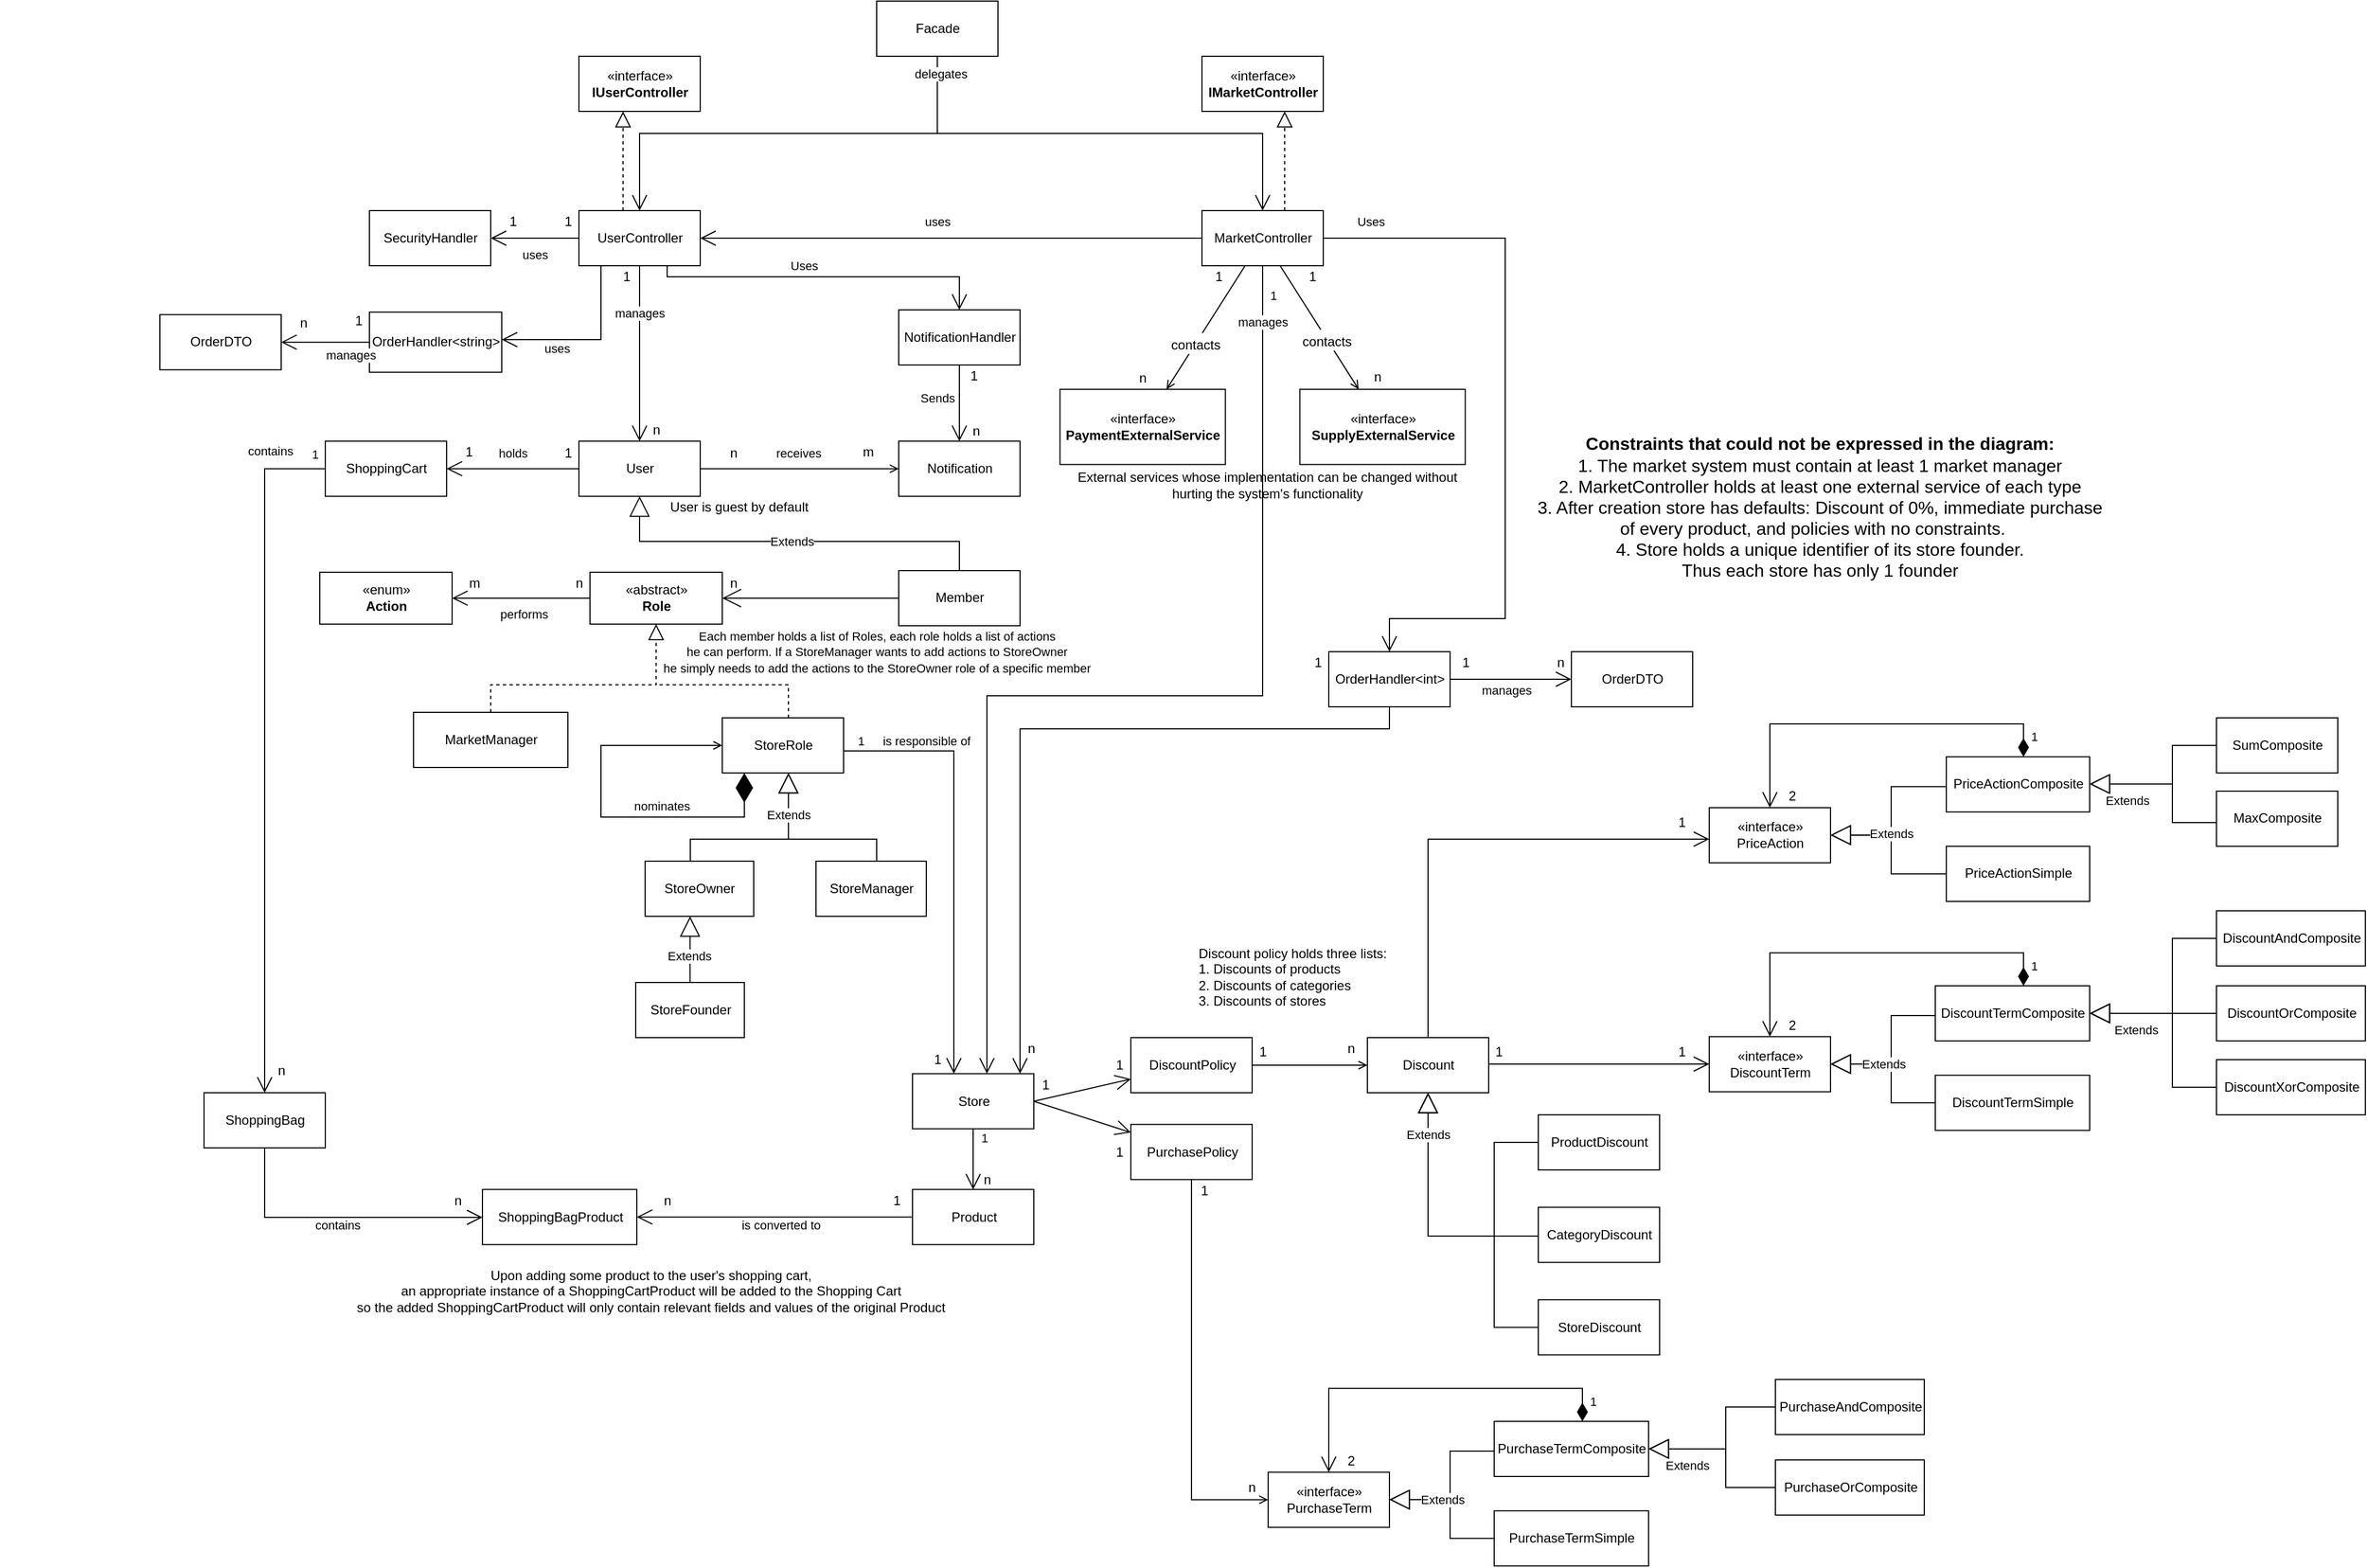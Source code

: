 <mxfile version="17.5.0" type="github" pages="3">
  <diagram id="yHEwR7OAH_B-9P_8bYFm" name="White Diagram">
    <mxGraphModel dx="2580" dy="2058" grid="1" gridSize="10" guides="1" tooltips="1" connect="1" arrows="1" fold="1" page="1" pageScale="1" pageWidth="850" pageHeight="1100" math="0" shadow="0">
      <root>
        <mxCell id="0" />
        <mxCell id="1" parent="0" />
        <mxCell id="fPwFsAP3m-tS9zJUlsK5-2" value="«interface»&lt;br&gt;&lt;b&gt;PaymentExternalService&lt;/b&gt;" style="html=1;" parent="1" vertex="1">
          <mxGeometry x="786.25" y="52.07" width="150" height="68.18" as="geometry" />
        </mxCell>
        <mxCell id="fPwFsAP3m-tS9zJUlsK5-3" value="«interface»&lt;br&gt;&lt;b&gt;SupplyExternalService&lt;/b&gt;" style="html=1;" parent="1" vertex="1">
          <mxGeometry x="1003.75" y="52.07" width="150" height="68.18" as="geometry" />
        </mxCell>
        <mxCell id="fPwFsAP3m-tS9zJUlsK5-7" value="External services whose implementation can be changed without &lt;br&gt;hurting the system&#39;s functionality" style="text;html=1;align=center;verticalAlign=middle;resizable=0;points=[];autosize=1;strokeColor=none;fillColor=none;" parent="1" vertex="1">
          <mxGeometry x="793.75" y="124.09" width="360" height="30" as="geometry" />
        </mxCell>
        <mxCell id="fPwFsAP3m-tS9zJUlsK5-8" value="UserController" style="html=1;" parent="1" vertex="1">
          <mxGeometry x="350" y="-110" width="110" height="50" as="geometry" />
        </mxCell>
        <mxCell id="fPwFsAP3m-tS9zJUlsK5-9" value="MarketController" style="html=1;" parent="1" vertex="1">
          <mxGeometry x="915" y="-110.0" width="110" height="50" as="geometry" />
        </mxCell>
        <mxCell id="fPwFsAP3m-tS9zJUlsK5-10" value="Notification" style="html=1;" parent="1" vertex="1">
          <mxGeometry x="640" y="99.09" width="110" height="50" as="geometry" />
        </mxCell>
        <mxCell id="fPwFsAP3m-tS9zJUlsK5-11" value="User" style="html=1;" parent="1" vertex="1">
          <mxGeometry x="350" y="99.09" width="110" height="50" as="geometry" />
        </mxCell>
        <mxCell id="fPwFsAP3m-tS9zJUlsK5-12" value="" style="endArrow=none;endFill=0;endSize=24;html=1;rounded=0;startArrow=open;startFill=0;" parent="1" source="fPwFsAP3m-tS9zJUlsK5-10" target="fPwFsAP3m-tS9zJUlsK5-11" edge="1">
          <mxGeometry width="160" relative="1" as="geometry">
            <mxPoint x="250" y="-0.91" as="sourcePoint" />
            <mxPoint x="410" y="-0.91" as="targetPoint" />
          </mxGeometry>
        </mxCell>
        <mxCell id="tpATPJUqlCKo4-XLQzQE-4" value="receives" style="edgeLabel;html=1;align=center;verticalAlign=middle;resizable=0;points=[];" parent="fPwFsAP3m-tS9zJUlsK5-12" vertex="1" connectable="0">
          <mxGeometry x="0.186" y="-1" relative="1" as="geometry">
            <mxPoint x="15" y="-13" as="offset" />
          </mxGeometry>
        </mxCell>
        <mxCell id="fPwFsAP3m-tS9zJUlsK5-13" value="n" style="text;html=1;align=center;verticalAlign=middle;resizable=0;points=[];autosize=1;strokeColor=none;fillColor=none;" parent="1" vertex="1">
          <mxGeometry x="480" y="100" width="20" height="20" as="geometry" />
        </mxCell>
        <mxCell id="fPwFsAP3m-tS9zJUlsK5-15" value="m" style="text;html=1;align=center;verticalAlign=middle;resizable=0;points=[];autosize=1;strokeColor=none;fillColor=none;" parent="1" vertex="1">
          <mxGeometry x="597" y="99.09" width="30" height="20" as="geometry" />
        </mxCell>
        <mxCell id="fPwFsAP3m-tS9zJUlsK5-18" value="1" style="text;html=1;align=center;verticalAlign=middle;resizable=0;points=[];autosize=1;strokeColor=none;fillColor=none;" parent="1" vertex="1">
          <mxGeometry x="1005" y="-60.0" width="20" height="20" as="geometry" />
        </mxCell>
        <mxCell id="fPwFsAP3m-tS9zJUlsK5-19" value="n" style="text;html=1;align=center;verticalAlign=middle;resizable=0;points=[];autosize=1;strokeColor=none;fillColor=none;" parent="1" vertex="1">
          <mxGeometry x="851.25" y="32.07" width="20" height="20" as="geometry" />
        </mxCell>
        <mxCell id="fPwFsAP3m-tS9zJUlsK5-20" value="n" style="text;html=1;align=center;verticalAlign=middle;resizable=0;points=[];autosize=1;strokeColor=none;fillColor=none;" parent="1" vertex="1">
          <mxGeometry x="1063.75" y="31.38" width="20" height="20" as="geometry" />
        </mxCell>
        <mxCell id="fPwFsAP3m-tS9zJUlsK5-21" value="1" style="text;html=1;align=center;verticalAlign=middle;resizable=0;points=[];autosize=1;strokeColor=none;fillColor=none;" parent="1" vertex="1">
          <mxGeometry x="920" y="-60" width="20" height="20" as="geometry" />
        </mxCell>
        <mxCell id="fPwFsAP3m-tS9zJUlsK5-26" value="n" style="text;html=1;align=center;verticalAlign=middle;resizable=0;points=[];autosize=1;strokeColor=none;fillColor=none;" parent="1" vertex="1">
          <mxGeometry x="410" y="79.09" width="20" height="20" as="geometry" />
        </mxCell>
        <mxCell id="fPwFsAP3m-tS9zJUlsK5-28" value="Member" style="html=1;" parent="1" vertex="1">
          <mxGeometry x="640" y="216.48" width="110" height="50" as="geometry" />
        </mxCell>
        <mxCell id="fPwFsAP3m-tS9zJUlsK5-29" value="StoreOwner" style="html=1;" parent="1" vertex="1">
          <mxGeometry x="410" y="480" width="98.5" height="50" as="geometry" />
        </mxCell>
        <mxCell id="fPwFsAP3m-tS9zJUlsK5-30" value="StoreManager" style="html=1;" parent="1" vertex="1">
          <mxGeometry x="565" y="480" width="100" height="50" as="geometry" />
        </mxCell>
        <mxCell id="fPwFsAP3m-tS9zJUlsK5-31" value="MarketManager" style="html=1;" parent="1" vertex="1">
          <mxGeometry x="200" y="345" width="140" height="50" as="geometry" />
        </mxCell>
        <mxCell id="fPwFsAP3m-tS9zJUlsK5-32" value="Extends" style="endArrow=block;endSize=16;endFill=0;html=1;rounded=0;edgeStyle=orthogonalEdgeStyle;" parent="1" source="fPwFsAP3m-tS9zJUlsK5-28" target="fPwFsAP3m-tS9zJUlsK5-11" edge="1">
          <mxGeometry width="160" relative="1" as="geometry">
            <mxPoint x="210" y="280" as="sourcePoint" />
            <mxPoint x="370" y="280" as="targetPoint" />
            <Array as="points">
              <mxPoint x="405" y="190" />
            </Array>
          </mxGeometry>
        </mxCell>
        <mxCell id="d0ODCzbI8RBOmcCkagFK-1" value="ShoppingCart" style="html=1;" parent="1" vertex="1">
          <mxGeometry x="120" y="99.09" width="110" height="50" as="geometry" />
        </mxCell>
        <mxCell id="d0ODCzbI8RBOmcCkagFK-2" value="" style="endArrow=open;endFill=1;endSize=12;html=1;rounded=0;" parent="1" source="fPwFsAP3m-tS9zJUlsK5-11" target="d0ODCzbI8RBOmcCkagFK-1" edge="1">
          <mxGeometry width="160" relative="1" as="geometry">
            <mxPoint x="492" y="290" as="sourcePoint" />
            <mxPoint x="652" y="290" as="targetPoint" />
          </mxGeometry>
        </mxCell>
        <mxCell id="tpATPJUqlCKo4-XLQzQE-5" value="holds" style="edgeLabel;html=1;align=center;verticalAlign=middle;resizable=0;points=[];" parent="d0ODCzbI8RBOmcCkagFK-2" vertex="1" connectable="0">
          <mxGeometry x="-0.199" relative="1" as="geometry">
            <mxPoint x="-12" y="-14" as="offset" />
          </mxGeometry>
        </mxCell>
        <mxCell id="d0ODCzbI8RBOmcCkagFK-3" value="1" style="text;html=1;align=center;verticalAlign=middle;resizable=0;points=[];autosize=1;strokeColor=none;fillColor=none;" parent="1" vertex="1">
          <mxGeometry x="330" y="100" width="20" height="20" as="geometry" />
        </mxCell>
        <mxCell id="d0ODCzbI8RBOmcCkagFK-4" value="1" style="text;html=1;align=center;verticalAlign=middle;resizable=0;points=[];autosize=1;strokeColor=none;fillColor=none;" parent="1" vertex="1">
          <mxGeometry x="240" y="99.09" width="20" height="20" as="geometry" />
        </mxCell>
        <mxCell id="d0ODCzbI8RBOmcCkagFK-5" value="Store" style="html=1;" parent="1" vertex="1">
          <mxGeometry x="652.5" y="672.72" width="110" height="50" as="geometry" />
        </mxCell>
        <mxCell id="d0ODCzbI8RBOmcCkagFK-6" value="Product" style="html=1;" parent="1" vertex="1">
          <mxGeometry x="652.5" y="777.72" width="110" height="50" as="geometry" />
        </mxCell>
        <mxCell id="d0ODCzbI8RBOmcCkagFK-11" value="1" style="endArrow=open;html=1;endSize=12;startArrow=none;startSize=14;startFill=0;edgeStyle=orthogonalEdgeStyle;align=left;verticalAlign=bottom;rounded=0;" parent="1" source="d0ODCzbI8RBOmcCkagFK-5" target="d0ODCzbI8RBOmcCkagFK-6" edge="1">
          <mxGeometry x="-0.372" y="6" relative="1" as="geometry">
            <mxPoint x="977.5" y="497.72" as="sourcePoint" />
            <mxPoint x="1137.5" y="497.72" as="targetPoint" />
            <mxPoint x="-1" as="offset" />
          </mxGeometry>
        </mxCell>
        <mxCell id="d0ODCzbI8RBOmcCkagFK-12" value="n" style="text;html=1;align=center;verticalAlign=middle;resizable=0;points=[];autosize=1;strokeColor=none;fillColor=none;" parent="1" vertex="1">
          <mxGeometry x="710" y="758.72" width="20" height="20" as="geometry" />
        </mxCell>
        <mxCell id="d0ODCzbI8RBOmcCkagFK-14" value="1" style="endArrow=open;html=1;endSize=12;startArrow=none;startSize=14;startFill=0;edgeStyle=orthogonalEdgeStyle;align=left;verticalAlign=bottom;rounded=0;endFill=0;" parent="1" source="fPwFsAP3m-tS9zJUlsK5-9" target="d0ODCzbI8RBOmcCkagFK-5" edge="1">
          <mxGeometry x="-0.928" y="5" relative="1" as="geometry">
            <mxPoint x="560" y="390" as="sourcePoint" />
            <mxPoint x="720" y="390" as="targetPoint" />
            <Array as="points">
              <mxPoint x="970" y="330" />
              <mxPoint x="720" y="330" />
            </Array>
            <mxPoint as="offset" />
          </mxGeometry>
        </mxCell>
        <mxCell id="tpATPJUqlCKo4-XLQzQE-2" value="manages" style="edgeLabel;html=1;align=center;verticalAlign=middle;resizable=0;points=[];" parent="d0ODCzbI8RBOmcCkagFK-14" vertex="1" connectable="0">
          <mxGeometry x="-0.827" y="-1" relative="1" as="geometry">
            <mxPoint x="1" y="-34" as="offset" />
          </mxGeometry>
        </mxCell>
        <mxCell id="d0ODCzbI8RBOmcCkagFK-16" value="1" style="text;html=1;align=center;verticalAlign=middle;resizable=0;points=[];autosize=1;strokeColor=none;fillColor=none;" parent="1" vertex="1">
          <mxGeometry x="665" y="650" width="20" height="20" as="geometry" />
        </mxCell>
        <mxCell id="d0ODCzbI8RBOmcCkagFK-17" value="1" style="endArrow=open;html=1;endSize=12;startArrow=none;startSize=14;startFill=0;edgeStyle=orthogonalEdgeStyle;align=left;verticalAlign=bottom;rounded=0;endFill=0;" parent="1" source="d0ODCzbI8RBOmcCkagFK-1" target="VDU5vFYsGi9VkVrkisE9-1" edge="1">
          <mxGeometry x="-0.953" y="-4" relative="1" as="geometry">
            <mxPoint x="560" y="340" as="sourcePoint" />
            <mxPoint x="720" y="340" as="targetPoint" />
            <Array as="points">
              <mxPoint x="65" y="124" />
            </Array>
            <mxPoint as="offset" />
          </mxGeometry>
        </mxCell>
        <mxCell id="edO6LYkduD3xOUjTa4B0-8" value="contains" style="edgeLabel;html=1;align=center;verticalAlign=middle;resizable=0;points=[];" parent="d0ODCzbI8RBOmcCkagFK-17" vertex="1" connectable="0">
          <mxGeometry x="-0.497" y="1" relative="1" as="geometry">
            <mxPoint x="4" y="-117" as="offset" />
          </mxGeometry>
        </mxCell>
        <mxCell id="d0ODCzbI8RBOmcCkagFK-18" value="n" style="text;html=1;align=center;verticalAlign=middle;resizable=0;points=[];autosize=1;strokeColor=none;fillColor=none;" parent="1" vertex="1">
          <mxGeometry x="70" y="660" width="20" height="20" as="geometry" />
        </mxCell>
        <mxCell id="d0ODCzbI8RBOmcCkagFK-20" value="ShoppingBagProduct" style="html=1;" parent="1" vertex="1">
          <mxGeometry x="262.5" y="777.72" width="140" height="50" as="geometry" />
        </mxCell>
        <mxCell id="d0ODCzbI8RBOmcCkagFK-23" value="" style="endArrow=open;endFill=1;endSize=12;html=1;rounded=0;" parent="1" source="d0ODCzbI8RBOmcCkagFK-6" target="d0ODCzbI8RBOmcCkagFK-20" edge="1">
          <mxGeometry width="160" relative="1" as="geometry">
            <mxPoint x="1127.5" y="557.27" as="sourcePoint" />
            <mxPoint x="447.5" y="802.72" as="targetPoint" />
          </mxGeometry>
        </mxCell>
        <mxCell id="d0ODCzbI8RBOmcCkagFK-26" value="is converted to" style="edgeLabel;html=1;align=center;verticalAlign=middle;resizable=0;points=[];" parent="d0ODCzbI8RBOmcCkagFK-23" vertex="1" connectable="0">
          <mxGeometry x="-0.175" y="1" relative="1" as="geometry">
            <mxPoint x="-17" y="6" as="offset" />
          </mxGeometry>
        </mxCell>
        <mxCell id="d0ODCzbI8RBOmcCkagFK-24" value="1" style="text;html=1;align=center;verticalAlign=middle;resizable=0;points=[];autosize=1;strokeColor=none;fillColor=none;" parent="1" vertex="1">
          <mxGeometry x="627.5" y="777.72" width="20" height="20" as="geometry" />
        </mxCell>
        <mxCell id="d0ODCzbI8RBOmcCkagFK-25" value="n" style="text;html=1;align=center;verticalAlign=middle;resizable=0;points=[];autosize=1;strokeColor=none;fillColor=none;" parent="1" vertex="1">
          <mxGeometry x="420" y="777.72" width="20" height="20" as="geometry" />
        </mxCell>
        <mxCell id="d0ODCzbI8RBOmcCkagFK-27" value="Upon adding some product to the user&#39;s shopping cart,&lt;br&gt;an appropriate instance of a ShoppingCartProduct will be added to the Shopping Cart&lt;br&gt;so the added ShoppingCartProduct will only contain relevant fields and values of the original Product" style="text;html=1;align=center;verticalAlign=middle;resizable=0;points=[];autosize=1;strokeColor=none;fillColor=none;" parent="1" vertex="1">
          <mxGeometry x="140" y="845.45" width="550" height="50" as="geometry" />
        </mxCell>
        <mxCell id="d0ODCzbI8RBOmcCkagFK-28" value="User is guest by default" style="text;html=1;align=center;verticalAlign=middle;resizable=0;points=[];autosize=1;strokeColor=none;fillColor=none;" parent="1" vertex="1">
          <mxGeometry x="425" y="149.09" width="140" height="20" as="geometry" />
        </mxCell>
        <mxCell id="d0ODCzbI8RBOmcCkagFK-29" value="1" style="endArrow=open;html=1;endSize=12;startArrow=none;startSize=14;startFill=0;edgeStyle=orthogonalEdgeStyle;align=left;verticalAlign=bottom;rounded=0;endFill=0;" parent="1" source="d0ODCzbI8RBOmcCkagFK-40" target="d0ODCzbI8RBOmcCkagFK-5" edge="1">
          <mxGeometry x="-0.944" relative="1" as="geometry">
            <mxPoint x="574" y="570" as="sourcePoint" />
            <mxPoint x="785.5" y="410" as="targetPoint" />
            <Array as="points">
              <mxPoint x="690" y="380" />
            </Array>
            <mxPoint as="offset" />
          </mxGeometry>
        </mxCell>
        <mxCell id="tpATPJUqlCKo4-XLQzQE-1" value="is responsible of" style="edgeLabel;html=1;align=center;verticalAlign=middle;resizable=0;points=[];" parent="d0ODCzbI8RBOmcCkagFK-29" vertex="1" connectable="0">
          <mxGeometry x="0.551" relative="1" as="geometry">
            <mxPoint x="-25" y="-214" as="offset" />
          </mxGeometry>
        </mxCell>
        <mxCell id="d0ODCzbI8RBOmcCkagFK-31" value="1" style="text;html=1;align=center;verticalAlign=middle;resizable=0;points=[];autosize=1;strokeColor=none;fillColor=none;" parent="1" vertex="1">
          <mxGeometry x="382.5" y="-60" width="20" height="20" as="geometry" />
        </mxCell>
        <mxCell id="d0ODCzbI8RBOmcCkagFK-33" value="DiscountPolicy" style="html=1;" parent="1" vertex="1">
          <mxGeometry x="850.5" y="640.0" width="110" height="50" as="geometry" />
        </mxCell>
        <mxCell id="d0ODCzbI8RBOmcCkagFK-34" value="PurchasePolicy" style="html=1;" parent="1" vertex="1">
          <mxGeometry x="850.5" y="718.72" width="110" height="50" as="geometry" />
        </mxCell>
        <mxCell id="d0ODCzbI8RBOmcCkagFK-35" value="" style="endArrow=open;endFill=1;endSize=12;html=1;rounded=0;exitX=1;exitY=0.5;exitDx=0;exitDy=0;" parent="1" source="d0ODCzbI8RBOmcCkagFK-5" target="d0ODCzbI8RBOmcCkagFK-33" edge="1">
          <mxGeometry width="160" relative="1" as="geometry">
            <mxPoint x="763" y="710" as="sourcePoint" />
            <mxPoint x="2091.5" y="430" as="targetPoint" />
          </mxGeometry>
        </mxCell>
        <mxCell id="d0ODCzbI8RBOmcCkagFK-36" value="" style="endArrow=open;endFill=1;endSize=12;html=1;rounded=0;exitX=1;exitY=0.5;exitDx=0;exitDy=0;" parent="1" source="d0ODCzbI8RBOmcCkagFK-5" target="d0ODCzbI8RBOmcCkagFK-34" edge="1">
          <mxGeometry width="160" relative="1" as="geometry">
            <mxPoint x="763" y="710" as="sourcePoint" />
            <mxPoint x="2111.5" y="406.517" as="targetPoint" />
          </mxGeometry>
        </mxCell>
        <mxCell id="d0ODCzbI8RBOmcCkagFK-37" value="" style="endArrow=none;endFill=0;endSize=24;html=1;rounded=0;startArrow=open;startFill=0;" parent="1" source="rx0Zt7obxf0D7eygLkZ--5" target="d0ODCzbI8RBOmcCkagFK-33" edge="1">
          <mxGeometry width="160" relative="1" as="geometry">
            <mxPoint x="1043.75" y="665" as="sourcePoint" />
            <mxPoint x="1795.5" y="610.46" as="targetPoint" />
          </mxGeometry>
        </mxCell>
        <mxCell id="d0ODCzbI8RBOmcCkagFK-39" value="n" style="text;html=1;align=center;verticalAlign=middle;resizable=0;points=[];autosize=1;strokeColor=none;fillColor=none;" parent="1" vertex="1">
          <mxGeometry x="1040" y="640.0" width="20" height="20" as="geometry" />
        </mxCell>
        <mxCell id="d0ODCzbI8RBOmcCkagFK-40" value="StoreRole" style="html=1;" parent="1" vertex="1">
          <mxGeometry x="480" y="350" width="110" height="50" as="geometry" />
        </mxCell>
        <mxCell id="DufsHXcZonSDjpQGOB2f-1" value="&lt;font style=&quot;font-size: 11px&quot;&gt;Each member holds a list of Roles, each role holds a list of actions &lt;br&gt;he can perform. If a StoreManager wants to add actions to StoreOwner&lt;br&gt;he simply needs to add the actions to the StoreOwner role of a specific member&lt;br&gt;&lt;/font&gt;" style="text;html=1;align=center;verticalAlign=middle;resizable=0;points=[];autosize=1;strokeColor=none;fillColor=none;" parent="1" vertex="1">
          <mxGeometry x="420" y="265" width="400" height="50" as="geometry" />
        </mxCell>
        <mxCell id="DufsHXcZonSDjpQGOB2f-8" value="" style="endArrow=block;endSize=16;endFill=0;html=1;rounded=0;fontSize=11;edgeStyle=orthogonalEdgeStyle;" parent="1" source="fPwFsAP3m-tS9zJUlsK5-29" target="d0ODCzbI8RBOmcCkagFK-40" edge="1">
          <mxGeometry width="160" relative="1" as="geometry">
            <mxPoint x="660" y="440" as="sourcePoint" />
            <mxPoint x="820" y="440" as="targetPoint" />
            <Array as="points">
              <mxPoint x="451" y="460" />
              <mxPoint x="540" y="460" />
            </Array>
          </mxGeometry>
        </mxCell>
        <mxCell id="DufsHXcZonSDjpQGOB2f-9" value="Extends" style="endArrow=block;endSize=16;endFill=0;html=1;rounded=0;fontSize=11;edgeStyle=orthogonalEdgeStyle;" parent="1" source="fPwFsAP3m-tS9zJUlsK5-30" target="d0ODCzbI8RBOmcCkagFK-40" edge="1">
          <mxGeometry x="0.529" width="160" relative="1" as="geometry">
            <mxPoint x="620" y="420" as="sourcePoint" />
            <mxPoint x="780" y="420" as="targetPoint" />
            <Array as="points">
              <mxPoint x="620" y="460" />
              <mxPoint x="540" y="460" />
            </Array>
            <mxPoint as="offset" />
          </mxGeometry>
        </mxCell>
        <mxCell id="DufsHXcZonSDjpQGOB2f-10" value="«abstract»&lt;br&gt;&lt;b&gt;Role&lt;/b&gt;" style="html=1;" parent="1" vertex="1">
          <mxGeometry x="360" y="217.96" width="120" height="47.04" as="geometry" />
        </mxCell>
        <mxCell id="DufsHXcZonSDjpQGOB2f-11" value="«enum»&lt;br&gt;&lt;b&gt;Action&lt;/b&gt;" style="html=1;" parent="1" vertex="1">
          <mxGeometry x="115" y="217.96" width="120" height="47.04" as="geometry" />
        </mxCell>
        <mxCell id="DufsHXcZonSDjpQGOB2f-13" value="" style="endArrow=open;html=1;endSize=12;startArrow=none;startSize=14;startFill=0;edgeStyle=orthogonalEdgeStyle;align=left;verticalAlign=bottom;rounded=0;endFill=0;" parent="1" source="DufsHXcZonSDjpQGOB2f-10" target="DufsHXcZonSDjpQGOB2f-11" edge="1">
          <mxGeometry x="-1" y="3" relative="1" as="geometry">
            <mxPoint x="915" y="884.09" as="sourcePoint" />
            <mxPoint x="1005" y="884.09" as="targetPoint" />
          </mxGeometry>
        </mxCell>
        <mxCell id="tpATPJUqlCKo4-XLQzQE-6" value="performs" style="edgeLabel;html=1;align=center;verticalAlign=middle;resizable=0;points=[];" parent="DufsHXcZonSDjpQGOB2f-13" vertex="1" connectable="0">
          <mxGeometry x="-0.155" y="-1" relative="1" as="geometry">
            <mxPoint x="-7" y="15" as="offset" />
          </mxGeometry>
        </mxCell>
        <mxCell id="DufsHXcZonSDjpQGOB2f-15" value="m" style="text;html=1;align=center;verticalAlign=middle;resizable=0;points=[];autosize=1;strokeColor=none;fillColor=none;" parent="1" vertex="1">
          <mxGeometry x="240" y="217.96" width="30" height="20" as="geometry" />
        </mxCell>
        <mxCell id="DufsHXcZonSDjpQGOB2f-16" value="n" style="text;html=1;align=center;verticalAlign=middle;resizable=0;points=[];autosize=1;strokeColor=none;fillColor=none;" parent="1" vertex="1">
          <mxGeometry x="480" y="217.96" width="20" height="20" as="geometry" />
        </mxCell>
        <mxCell id="DufsHXcZonSDjpQGOB2f-19" value="" style="endArrow=block;dashed=1;endFill=0;endSize=12;html=1;rounded=0;fontSize=11;edgeStyle=orthogonalEdgeStyle;" parent="1" source="fPwFsAP3m-tS9zJUlsK5-31" target="DufsHXcZonSDjpQGOB2f-10" edge="1">
          <mxGeometry width="160" relative="1" as="geometry">
            <mxPoint x="600" y="380" as="sourcePoint" />
            <mxPoint x="760" y="380" as="targetPoint" />
            <Array as="points">
              <mxPoint x="270" y="320" />
              <mxPoint x="420" y="320" />
            </Array>
          </mxGeometry>
        </mxCell>
        <mxCell id="DufsHXcZonSDjpQGOB2f-20" value="" style="endArrow=none;dashed=1;endFill=0;endSize=12;html=1;rounded=0;fontSize=11;edgeStyle=orthogonalEdgeStyle;" parent="1" source="d0ODCzbI8RBOmcCkagFK-40" edge="1">
          <mxGeometry width="160" relative="1" as="geometry">
            <mxPoint x="280.03" y="355" as="sourcePoint" />
            <mxPoint x="420" y="320" as="targetPoint" />
            <Array as="points">
              <mxPoint x="540" y="320" />
            </Array>
          </mxGeometry>
        </mxCell>
        <mxCell id="DufsHXcZonSDjpQGOB2f-21" value="" style="endArrow=none;endFill=0;endSize=24;html=1;rounded=0;startArrow=open;edgeStyle=orthogonalEdgeStyle;startFill=0;startSize=15;" parent="1" source="DufsHXcZonSDjpQGOB2f-10" target="fPwFsAP3m-tS9zJUlsK5-28" edge="1">
          <mxGeometry width="160" relative="1" as="geometry">
            <mxPoint x="740" y="134.09" as="sourcePoint" />
            <mxPoint x="470" y="134.09" as="targetPoint" />
          </mxGeometry>
        </mxCell>
        <mxCell id="DufsHXcZonSDjpQGOB2f-22" value="n" style="text;html=1;align=center;verticalAlign=middle;resizable=0;points=[];autosize=1;strokeColor=none;fillColor=none;" parent="1" vertex="1">
          <mxGeometry x="340" y="217.96" width="20" height="20" as="geometry" />
        </mxCell>
        <mxCell id="DufsHXcZonSDjpQGOB2f-23" value="" style="endArrow=none;endFill=0;endSize=24;html=1;rounded=0;" parent="1" source="DufsHXcZonSDjpQGOB2f-10" target="DufsHXcZonSDjpQGOB2f-22" edge="1">
          <mxGeometry width="160" relative="1" as="geometry">
            <mxPoint x="360" y="241.085" as="sourcePoint" />
            <mxPoint x="250" y="240.362" as="targetPoint" />
          </mxGeometry>
        </mxCell>
        <mxCell id="DufsHXcZonSDjpQGOB2f-24" value="" style="endArrow=diamondThin;endFill=1;endSize=24;html=1;rounded=0;startArrow=open;edgeStyle=orthogonalEdgeStyle;startFill=0;" parent="1" source="d0ODCzbI8RBOmcCkagFK-40" target="d0ODCzbI8RBOmcCkagFK-40" edge="1">
          <mxGeometry width="160" relative="1" as="geometry">
            <mxPoint x="370.0" y="251.085" as="sourcePoint" />
            <mxPoint x="260" y="250.362" as="targetPoint" />
            <Array as="points">
              <mxPoint x="370" y="375" />
              <mxPoint x="370" y="440" />
              <mxPoint x="500" y="440" />
            </Array>
          </mxGeometry>
        </mxCell>
        <mxCell id="CmI62S7ZoetEB8z4Cxrb-1" value="nominates" style="edgeLabel;html=1;align=center;verticalAlign=middle;resizable=0;points=[];" parent="DufsHXcZonSDjpQGOB2f-24" vertex="1" connectable="0">
          <mxGeometry x="0.322" y="2" relative="1" as="geometry">
            <mxPoint x="2" y="-8" as="offset" />
          </mxGeometry>
        </mxCell>
        <mxCell id="DufsHXcZonSDjpQGOB2f-25" value="StoreFounder" style="html=1;" parent="1" vertex="1">
          <mxGeometry x="401.5" y="590" width="98.5" height="50" as="geometry" />
        </mxCell>
        <mxCell id="DufsHXcZonSDjpQGOB2f-26" value="Extends" style="endArrow=block;endSize=16;endFill=0;html=1;rounded=0;fontSize=11;edgeStyle=orthogonalEdgeStyle;" parent="1" source="DufsHXcZonSDjpQGOB2f-25" target="fPwFsAP3m-tS9zJUlsK5-29" edge="1">
          <mxGeometry x="-0.2" y="1" width="160" relative="1" as="geometry">
            <mxPoint x="280" y="490.0" as="sourcePoint" />
            <mxPoint x="360" y="400" as="targetPoint" />
            <Array as="points">
              <mxPoint x="440" y="530" />
              <mxPoint x="440" y="530" />
            </Array>
            <mxPoint as="offset" />
          </mxGeometry>
        </mxCell>
        <mxCell id="DufsHXcZonSDjpQGOB2f-27" value="&lt;font style=&quot;font-size: 11px&quot;&gt;&lt;br&gt;&lt;/font&gt;" style="text;html=1;align=center;verticalAlign=middle;resizable=0;points=[];autosize=1;strokeColor=none;fillColor=none;" parent="1" vertex="1">
          <mxGeometry x="-175" y="149.09" width="20" height="20" as="geometry" />
        </mxCell>
        <mxCell id="e2aQ83muvxmv_wt6DRNk-1" value="OrderDTO" style="html=1;" parent="1" vertex="1">
          <mxGeometry x="1250" y="290" width="110" height="50" as="geometry" />
        </mxCell>
        <mxCell id="e2aQ83muvxmv_wt6DRNk-4" value="n" style="text;html=1;align=center;verticalAlign=middle;resizable=0;points=[];autosize=1;strokeColor=none;fillColor=none;" parent="1" vertex="1">
          <mxGeometry x="1230" y="290" width="20" height="20" as="geometry" />
        </mxCell>
        <mxCell id="VDU5vFYsGi9VkVrkisE9-1" value="ShoppingBag" style="html=1;" parent="1" vertex="1">
          <mxGeometry x="10" y="690" width="110" height="50" as="geometry" />
        </mxCell>
        <mxCell id="VDU5vFYsGi9VkVrkisE9-2" value="" style="endArrow=open;html=1;endSize=12;startArrow=none;startSize=14;startFill=0;edgeStyle=orthogonalEdgeStyle;align=left;verticalAlign=bottom;rounded=0;endFill=0;" parent="1" source="VDU5vFYsGi9VkVrkisE9-1" target="d0ODCzbI8RBOmcCkagFK-20" edge="1">
          <mxGeometry x="-0.58" y="-25" relative="1" as="geometry">
            <mxPoint x="130" y="134.1" as="sourcePoint" />
            <mxPoint x="75" y="700" as="targetPoint" />
            <Array as="points">
              <mxPoint x="65" y="803" />
            </Array>
            <mxPoint as="offset" />
          </mxGeometry>
        </mxCell>
        <mxCell id="edO6LYkduD3xOUjTa4B0-7" value="contains" style="edgeLabel;html=1;align=center;verticalAlign=middle;resizable=0;points=[];" parent="VDU5vFYsGi9VkVrkisE9-2" vertex="1" connectable="0">
          <mxGeometry x="-0.199" relative="1" as="geometry">
            <mxPoint x="24" y="7" as="offset" />
          </mxGeometry>
        </mxCell>
        <mxCell id="VDU5vFYsGi9VkVrkisE9-3" value="n" style="text;html=1;align=center;verticalAlign=middle;resizable=0;points=[];autosize=1;strokeColor=none;fillColor=none;" parent="1" vertex="1">
          <mxGeometry x="230" y="777.72" width="20" height="20" as="geometry" />
        </mxCell>
        <mxCell id="VDU5vFYsGi9VkVrkisE9-4" value="" style="endArrow=none;endFill=0;endSize=24;html=1;rounded=0;startArrow=open;startFill=0;" parent="1" source="fPwFsAP3m-tS9zJUlsK5-2" target="fPwFsAP3m-tS9zJUlsK5-9" edge="1">
          <mxGeometry width="160" relative="1" as="geometry">
            <mxPoint x="725" y="400.85" as="sourcePoint" />
            <mxPoint x="885" y="400.85" as="targetPoint" />
          </mxGeometry>
        </mxCell>
        <mxCell id="VDU5vFYsGi9VkVrkisE9-8" value="&lt;font style=&quot;font-size: 12px&quot;&gt;contacts&lt;/font&gt;" style="edgeLabel;html=1;align=center;verticalAlign=middle;resizable=0;points=[];fontSize=16;" parent="VDU5vFYsGi9VkVrkisE9-4" connectable="0" vertex="1">
          <mxGeometry x="-0.234" relative="1" as="geometry">
            <mxPoint x="-2" y="1" as="offset" />
          </mxGeometry>
        </mxCell>
        <mxCell id="VDU5vFYsGi9VkVrkisE9-5" value="" style="endArrow=none;endFill=0;endSize=24;html=1;rounded=0;startArrow=open;startFill=0;" parent="1" source="fPwFsAP3m-tS9zJUlsK5-3" target="fPwFsAP3m-tS9zJUlsK5-9" edge="1">
          <mxGeometry width="160" relative="1" as="geometry">
            <mxPoint x="725" y="400.85" as="sourcePoint" />
            <mxPoint x="885" y="400.85" as="targetPoint" />
          </mxGeometry>
        </mxCell>
        <mxCell id="VDU5vFYsGi9VkVrkisE9-7" value="&lt;font style=&quot;font-size: 12px&quot;&gt;contacts&lt;/font&gt;" style="edgeLabel;html=1;align=center;verticalAlign=middle;resizable=0;points=[];fontSize=16;" parent="VDU5vFYsGi9VkVrkisE9-5" connectable="0" vertex="1">
          <mxGeometry x="-0.186" relative="1" as="geometry">
            <mxPoint as="offset" />
          </mxGeometry>
        </mxCell>
        <mxCell id="VDU5vFYsGi9VkVrkisE9-6" value="&lt;font style=&quot;font-size: 16px&quot;&gt;&lt;b&gt;Constraints that could not be expressed in the diagram:&lt;/b&gt;&lt;br&gt;1. The market system must contain at least 1 market manager&lt;br&gt;2. MarketController holds at least one external service of each type&lt;br&gt;3. After creation store has defaults: Discount of 0%, immediate purchase&lt;br&gt;of every product, and policies with no constraints.&amp;nbsp; &amp;nbsp;&lt;br&gt;4. Store holds a unique identifier of its store founder. &lt;br&gt;Thus each store has only 1 founder&lt;br&gt;&lt;/font&gt;" style="text;html=1;align=center;verticalAlign=middle;resizable=0;points=[];autosize=1;strokeColor=none;fillColor=none;" parent="1" vertex="1">
          <mxGeometry x="1210" y="104.09" width="530" height="110" as="geometry" />
        </mxCell>
        <mxCell id="dJZSWzfY2ZX_88Ill17I-8" value="Facade" style="html=1;" parent="1" vertex="1">
          <mxGeometry x="620" y="-300" width="110" height="50" as="geometry" />
        </mxCell>
        <mxCell id="dJZSWzfY2ZX_88Ill17I-9" value="" style="endArrow=open;endFill=1;endSize=12;html=1;rounded=0;edgeStyle=orthogonalEdgeStyle;" parent="1" source="dJZSWzfY2ZX_88Ill17I-8" target="fPwFsAP3m-tS9zJUlsK5-9" edge="1">
          <mxGeometry width="160" relative="1" as="geometry">
            <mxPoint x="580" y="330" as="sourcePoint" />
            <mxPoint x="740" y="330" as="targetPoint" />
            <Array as="points">
              <mxPoint x="675" y="-180" />
              <mxPoint x="970" y="-180" />
            </Array>
          </mxGeometry>
        </mxCell>
        <mxCell id="dJZSWzfY2ZX_88Ill17I-10" value="" style="endArrow=open;endFill=1;endSize=12;html=1;rounded=0;edgeStyle=orthogonalEdgeStyle;" parent="1" source="dJZSWzfY2ZX_88Ill17I-8" target="fPwFsAP3m-tS9zJUlsK5-8" edge="1">
          <mxGeometry width="160" relative="1" as="geometry">
            <mxPoint x="685.091" y="-240" as="sourcePoint" />
            <mxPoint x="980.0" y="-100.0" as="targetPoint" />
            <Array as="points">
              <mxPoint x="675" y="-180" />
              <mxPoint x="405" y="-180" />
            </Array>
          </mxGeometry>
        </mxCell>
        <mxCell id="tpATPJUqlCKo4-XLQzQE-3" value="delegates" style="edgeLabel;html=1;align=center;verticalAlign=middle;resizable=0;points=[];" parent="dJZSWzfY2ZX_88Ill17I-10" vertex="1" connectable="0">
          <mxGeometry x="-0.923" y="3" relative="1" as="geometry">
            <mxPoint as="offset" />
          </mxGeometry>
        </mxCell>
        <mxCell id="edO6LYkduD3xOUjTa4B0-1" value="" style="endArrow=open;endFill=1;endSize=12;html=1;rounded=0;" parent="1" source="fPwFsAP3m-tS9zJUlsK5-8" target="fPwFsAP3m-tS9zJUlsK5-11" edge="1">
          <mxGeometry width="160" relative="1" as="geometry">
            <mxPoint x="490" y="170" as="sourcePoint" />
            <mxPoint x="650" y="170" as="targetPoint" />
          </mxGeometry>
        </mxCell>
        <mxCell id="edO6LYkduD3xOUjTa4B0-2" value="manages" style="edgeLabel;html=1;align=center;verticalAlign=middle;resizable=0;points=[];" parent="edO6LYkduD3xOUjTa4B0-1" vertex="1" connectable="0">
          <mxGeometry x="-0.593" y="1" relative="1" as="geometry">
            <mxPoint x="-1" y="10" as="offset" />
          </mxGeometry>
        </mxCell>
        <mxCell id="edO6LYkduD3xOUjTa4B0-3" value="1" style="text;html=1;align=center;verticalAlign=middle;resizable=0;points=[];autosize=1;strokeColor=none;fillColor=none;" parent="1" vertex="1">
          <mxGeometry x="762.5" y="672.72" width="20" height="20" as="geometry" />
        </mxCell>
        <mxCell id="edO6LYkduD3xOUjTa4B0-4" value="1" style="text;html=1;align=center;verticalAlign=middle;resizable=0;points=[];autosize=1;strokeColor=none;fillColor=none;" parent="1" vertex="1">
          <mxGeometry x="830" y="655" width="20" height="20" as="geometry" />
        </mxCell>
        <mxCell id="edO6LYkduD3xOUjTa4B0-5" value="1" style="text;html=1;align=center;verticalAlign=middle;resizable=0;points=[];autosize=1;strokeColor=none;fillColor=none;" parent="1" vertex="1">
          <mxGeometry x="830" y="733.72" width="20" height="20" as="geometry" />
        </mxCell>
        <mxCell id="Lrw0q8n2oKSoqSHMejVl-1" value="«interface»&lt;br&gt;&lt;b&gt;IUserController&lt;/b&gt;" style="html=1;" parent="1" vertex="1">
          <mxGeometry x="350" y="-250" width="110" height="50" as="geometry" />
        </mxCell>
        <mxCell id="Lrw0q8n2oKSoqSHMejVl-2" value="«interface»&lt;br&gt;&lt;b&gt;IMarketController&lt;/b&gt;" style="html=1;" parent="1" vertex="1">
          <mxGeometry x="915" y="-250" width="110" height="50" as="geometry" />
        </mxCell>
        <mxCell id="Lrw0q8n2oKSoqSHMejVl-3" value="" style="endArrow=block;dashed=1;endFill=0;endSize=12;html=1;rounded=0;edgeStyle=orthogonalEdgeStyle;" parent="1" source="fPwFsAP3m-tS9zJUlsK5-8" target="Lrw0q8n2oKSoqSHMejVl-1" edge="1">
          <mxGeometry width="160" relative="1" as="geometry">
            <mxPoint x="610" y="-120" as="sourcePoint" />
            <mxPoint x="770" y="-120" as="targetPoint" />
            <Array as="points">
              <mxPoint x="390" y="-150" />
              <mxPoint x="390" y="-150" />
            </Array>
          </mxGeometry>
        </mxCell>
        <mxCell id="Lrw0q8n2oKSoqSHMejVl-4" value="" style="endArrow=block;dashed=1;endFill=0;endSize=12;html=1;rounded=0;edgeStyle=orthogonalEdgeStyle;" parent="1" source="fPwFsAP3m-tS9zJUlsK5-9" target="Lrw0q8n2oKSoqSHMejVl-2" edge="1">
          <mxGeometry width="160" relative="1" as="geometry">
            <mxPoint x="400" y="-100" as="sourcePoint" />
            <mxPoint x="400" y="-190" as="targetPoint" />
            <Array as="points">
              <mxPoint x="990" y="-120" />
              <mxPoint x="990" y="-120" />
            </Array>
          </mxGeometry>
        </mxCell>
        <mxCell id="Lrw0q8n2oKSoqSHMejVl-5" value="" style="endArrow=open;endFill=1;endSize=12;html=1;rounded=0;" parent="1" source="fPwFsAP3m-tS9zJUlsK5-9" target="fPwFsAP3m-tS9zJUlsK5-8" edge="1">
          <mxGeometry width="160" relative="1" as="geometry">
            <mxPoint x="680" y="-140" as="sourcePoint" />
            <mxPoint x="750" y="-50" as="targetPoint" />
          </mxGeometry>
        </mxCell>
        <mxCell id="Lrw0q8n2oKSoqSHMejVl-6" value="uses" style="edgeLabel;html=1;align=center;verticalAlign=middle;resizable=0;points=[];" parent="Lrw0q8n2oKSoqSHMejVl-5" vertex="1" connectable="0">
          <mxGeometry x="-0.292" y="-4" relative="1" as="geometry">
            <mxPoint x="-79" y="-11" as="offset" />
          </mxGeometry>
        </mxCell>
        <mxCell id="6AcOMJ2EaJLrSWM30Pey-1" value="NotificationHandler" style="html=1;" parent="1" vertex="1">
          <mxGeometry x="640" y="-20" width="110" height="50" as="geometry" />
        </mxCell>
        <mxCell id="6AcOMJ2EaJLrSWM30Pey-2" value="" style="endArrow=open;endFill=1;endSize=12;html=1;rounded=0;" parent="1" source="6AcOMJ2EaJLrSWM30Pey-1" target="fPwFsAP3m-tS9zJUlsK5-10" edge="1">
          <mxGeometry width="160" relative="1" as="geometry">
            <mxPoint x="540" y="170" as="sourcePoint" />
            <mxPoint x="700" y="170" as="targetPoint" />
          </mxGeometry>
        </mxCell>
        <mxCell id="6AcOMJ2EaJLrSWM30Pey-6" value="Sends" style="edgeLabel;html=1;align=center;verticalAlign=middle;resizable=0;points=[];" parent="6AcOMJ2EaJLrSWM30Pey-2" vertex="1" connectable="0">
          <mxGeometry x="-0.303" y="1" relative="1" as="geometry">
            <mxPoint x="-21" y="6" as="offset" />
          </mxGeometry>
        </mxCell>
        <mxCell id="6AcOMJ2EaJLrSWM30Pey-3" value="1" style="text;html=1;align=center;verticalAlign=middle;resizable=0;points=[];autosize=1;strokeColor=none;fillColor=none;" parent="1" vertex="1">
          <mxGeometry x="697.5" y="30" width="20" height="20" as="geometry" />
        </mxCell>
        <mxCell id="6AcOMJ2EaJLrSWM30Pey-4" value="n" style="text;html=1;align=center;verticalAlign=middle;resizable=0;points=[];autosize=1;strokeColor=none;fillColor=none;" parent="1" vertex="1">
          <mxGeometry x="700" y="80" width="20" height="20" as="geometry" />
        </mxCell>
        <mxCell id="6AcOMJ2EaJLrSWM30Pey-7" value="" style="endArrow=open;endFill=1;endSize=12;html=1;rounded=0;edgeStyle=orthogonalEdgeStyle;" parent="1" source="fPwFsAP3m-tS9zJUlsK5-8" target="6AcOMJ2EaJLrSWM30Pey-1" edge="1">
          <mxGeometry width="160" relative="1" as="geometry">
            <mxPoint x="570" y="-20" as="sourcePoint" />
            <mxPoint x="730" y="-20" as="targetPoint" />
            <Array as="points">
              <mxPoint x="430" y="-50" />
              <mxPoint x="695" y="-50" />
            </Array>
          </mxGeometry>
        </mxCell>
        <mxCell id="6AcOMJ2EaJLrSWM30Pey-8" value="Uses" style="edgeLabel;html=1;align=center;verticalAlign=middle;resizable=0;points=[];" parent="6AcOMJ2EaJLrSWM30Pey-7" vertex="1" connectable="0">
          <mxGeometry x="-0.123" y="2" relative="1" as="geometry">
            <mxPoint y="-8" as="offset" />
          </mxGeometry>
        </mxCell>
        <mxCell id="6AcOMJ2EaJLrSWM30Pey-9" value="OrderHandler&amp;lt;int&amp;gt;" style="html=1;" parent="1" vertex="1">
          <mxGeometry x="1030" y="290" width="110" height="50" as="geometry" />
        </mxCell>
        <mxCell id="6AcOMJ2EaJLrSWM30Pey-11" value="" style="endArrow=open;endFill=1;endSize=12;html=1;rounded=0;edgeStyle=orthogonalEdgeStyle;" parent="1" source="fPwFsAP3m-tS9zJUlsK5-9" target="6AcOMJ2EaJLrSWM30Pey-9" edge="1">
          <mxGeometry width="160" relative="1" as="geometry">
            <mxPoint x="1130" y="-110" as="sourcePoint" />
            <mxPoint x="500" y="180" as="targetPoint" />
            <Array as="points">
              <mxPoint x="1190" y="-85" />
              <mxPoint x="1190" y="260" />
              <mxPoint x="1085" y="260" />
            </Array>
          </mxGeometry>
        </mxCell>
        <mxCell id="6AcOMJ2EaJLrSWM30Pey-12" value="Uses" style="edgeLabel;html=1;align=center;verticalAlign=middle;resizable=0;points=[];" parent="6AcOMJ2EaJLrSWM30Pey-11" vertex="1" connectable="0">
          <mxGeometry x="-0.69" y="1" relative="1" as="geometry">
            <mxPoint x="-57" y="-14" as="offset" />
          </mxGeometry>
        </mxCell>
        <mxCell id="R0nQRogey7B-OV6ys3sg-3" value="" style="endArrow=open;endFill=1;endSize=12;html=1;rounded=0;edgeStyle=orthogonalEdgeStyle;" parent="1" source="6AcOMJ2EaJLrSWM30Pey-9" target="d0ODCzbI8RBOmcCkagFK-5" edge="1">
          <mxGeometry width="160" relative="1" as="geometry">
            <mxPoint x="860" y="350" as="sourcePoint" />
            <mxPoint x="1020" y="350" as="targetPoint" />
            <Array as="points">
              <mxPoint x="1085" y="360" />
              <mxPoint x="750" y="360" />
            </Array>
          </mxGeometry>
        </mxCell>
        <mxCell id="R0nQRogey7B-OV6ys3sg-4" value="1" style="text;html=1;align=center;verticalAlign=middle;resizable=0;points=[];autosize=1;strokeColor=none;fillColor=none;" parent="1" vertex="1">
          <mxGeometry x="1010" y="290" width="20" height="20" as="geometry" />
        </mxCell>
        <mxCell id="R0nQRogey7B-OV6ys3sg-5" value="n" style="text;html=1;align=center;verticalAlign=middle;resizable=0;points=[];autosize=1;strokeColor=none;fillColor=none;" parent="1" vertex="1">
          <mxGeometry x="750" y="640.0" width="20" height="20" as="geometry" />
        </mxCell>
        <mxCell id="R0nQRogey7B-OV6ys3sg-6" value="1" style="text;html=1;align=center;verticalAlign=middle;resizable=0;points=[];autosize=1;strokeColor=none;fillColor=none;" parent="1" vertex="1">
          <mxGeometry x="1143.75" y="290" width="20" height="20" as="geometry" />
        </mxCell>
        <mxCell id="RrHMA9c8lJuL3HG98pCt-1" value="SecurityHandler" style="html=1;" parent="1" vertex="1">
          <mxGeometry x="160" y="-110" width="110" height="50" as="geometry" />
        </mxCell>
        <mxCell id="RrHMA9c8lJuL3HG98pCt-2" value="" style="endArrow=open;endFill=1;endSize=12;html=1;rounded=0;entryX=1;entryY=0.5;entryDx=0;entryDy=0;exitX=0;exitY=0.5;exitDx=0;exitDy=0;" parent="1" source="fPwFsAP3m-tS9zJUlsK5-8" target="RrHMA9c8lJuL3HG98pCt-1" edge="1">
          <mxGeometry width="160" relative="1" as="geometry">
            <mxPoint x="470" y="-75" as="sourcePoint" />
            <mxPoint x="925" y="-75" as="targetPoint" />
          </mxGeometry>
        </mxCell>
        <mxCell id="RrHMA9c8lJuL3HG98pCt-3" value="uses" style="edgeLabel;html=1;align=center;verticalAlign=middle;resizable=0;points=[];" parent="RrHMA9c8lJuL3HG98pCt-2" vertex="1" connectable="0">
          <mxGeometry x="-0.292" y="-4" relative="1" as="geometry">
            <mxPoint x="-12" y="19" as="offset" />
          </mxGeometry>
        </mxCell>
        <mxCell id="xeAoLXoq_RTJjWEPMMHg-1" value="OrderHandler&amp;lt;string&amp;gt;" style="html=1;" parent="1" vertex="1">
          <mxGeometry x="160" y="-17.93" width="120" height="54.55" as="geometry" />
        </mxCell>
        <mxCell id="xeAoLXoq_RTJjWEPMMHg-2" value="OrderDTO" style="html=1;" parent="1" vertex="1">
          <mxGeometry x="-30" y="-15.65" width="110" height="50" as="geometry" />
        </mxCell>
        <mxCell id="xeAoLXoq_RTJjWEPMMHg-3" value="n" style="text;html=1;align=center;verticalAlign=middle;resizable=0;points=[];autosize=1;strokeColor=none;fillColor=none;" parent="1" vertex="1">
          <mxGeometry x="90" y="-17.93" width="20" height="20" as="geometry" />
        </mxCell>
        <mxCell id="xeAoLXoq_RTJjWEPMMHg-5" value="1" style="text;html=1;align=center;verticalAlign=middle;resizable=0;points=[];autosize=1;strokeColor=none;fillColor=none;" parent="1" vertex="1">
          <mxGeometry x="140" y="-20.0" width="20" height="20" as="geometry" />
        </mxCell>
        <mxCell id="xeAoLXoq_RTJjWEPMMHg-7" value="1" style="text;html=1;align=center;verticalAlign=middle;resizable=0;points=[];autosize=1;strokeColor=none;fillColor=none;" parent="1" vertex="1">
          <mxGeometry x="280" y="-110" width="20" height="20" as="geometry" />
        </mxCell>
        <mxCell id="xeAoLXoq_RTJjWEPMMHg-8" value="1" style="text;html=1;align=center;verticalAlign=middle;resizable=0;points=[];autosize=1;strokeColor=none;fillColor=none;" parent="1" vertex="1">
          <mxGeometry x="330" y="-110" width="20" height="20" as="geometry" />
        </mxCell>
        <mxCell id="xeAoLXoq_RTJjWEPMMHg-9" value="" style="endArrow=open;endFill=1;endSize=12;html=1;rounded=0;edgeStyle=orthogonalEdgeStyle;" parent="1" source="fPwFsAP3m-tS9zJUlsK5-8" target="xeAoLXoq_RTJjWEPMMHg-1" edge="1">
          <mxGeometry width="160" relative="1" as="geometry">
            <mxPoint x="370" y="4.5" as="sourcePoint" />
            <mxPoint x="290" y="4.5" as="targetPoint" />
            <Array as="points">
              <mxPoint x="370" y="7" />
            </Array>
          </mxGeometry>
        </mxCell>
        <mxCell id="xeAoLXoq_RTJjWEPMMHg-10" value="uses" style="edgeLabel;html=1;align=center;verticalAlign=middle;resizable=0;points=[];" parent="xeAoLXoq_RTJjWEPMMHg-9" vertex="1" connectable="0">
          <mxGeometry x="-0.292" y="-4" relative="1" as="geometry">
            <mxPoint x="-36" y="19" as="offset" />
          </mxGeometry>
        </mxCell>
        <mxCell id="ni7CP6HbHK4-veCFeE8o-1" value="" style="endArrow=open;endFill=1;endSize=12;html=1;rounded=0;" parent="1" source="xeAoLXoq_RTJjWEPMMHg-1" target="xeAoLXoq_RTJjWEPMMHg-2" edge="1">
          <mxGeometry width="160" relative="1" as="geometry">
            <mxPoint x="415" y="-50" as="sourcePoint" />
            <mxPoint x="415" y="109.09" as="targetPoint" />
          </mxGeometry>
        </mxCell>
        <mxCell id="ni7CP6HbHK4-veCFeE8o-2" value="manages" style="edgeLabel;html=1;align=center;verticalAlign=middle;resizable=0;points=[];" parent="ni7CP6HbHK4-veCFeE8o-1" vertex="1" connectable="0">
          <mxGeometry x="-0.593" y="1" relative="1" as="geometry">
            <mxPoint x="-1" y="10" as="offset" />
          </mxGeometry>
        </mxCell>
        <mxCell id="ni7CP6HbHK4-veCFeE8o-3" value="" style="endArrow=open;endFill=1;endSize=12;html=1;rounded=0;" parent="1" source="6AcOMJ2EaJLrSWM30Pey-9" target="e2aQ83muvxmv_wt6DRNk-1" edge="1">
          <mxGeometry width="160" relative="1" as="geometry">
            <mxPoint x="1400" y="85" as="sourcePoint" />
            <mxPoint x="1400" y="244.09" as="targetPoint" />
          </mxGeometry>
        </mxCell>
        <mxCell id="ni7CP6HbHK4-veCFeE8o-4" value="manages" style="edgeLabel;html=1;align=center;verticalAlign=middle;resizable=0;points=[];" parent="ni7CP6HbHK4-veCFeE8o-3" vertex="1" connectable="0">
          <mxGeometry x="-0.593" y="1" relative="1" as="geometry">
            <mxPoint x="28" y="11" as="offset" />
          </mxGeometry>
        </mxCell>
        <mxCell id="rx0Zt7obxf0D7eygLkZ--2" value="DiscountTermComposite" style="html=1;" vertex="1" parent="1">
          <mxGeometry x="1580" y="593" width="140" height="50" as="geometry" />
        </mxCell>
        <mxCell id="rx0Zt7obxf0D7eygLkZ--5" value="Discount" style="html=1;" vertex="1" parent="1">
          <mxGeometry x="1065" y="640" width="110" height="50" as="geometry" />
        </mxCell>
        <mxCell id="rx0Zt7obxf0D7eygLkZ--8" value="ProductDiscount" style="html=1;" vertex="1" parent="1">
          <mxGeometry x="1220" y="710.0" width="110" height="50" as="geometry" />
        </mxCell>
        <mxCell id="rx0Zt7obxf0D7eygLkZ--9" value="CategoryDiscount" style="html=1;" vertex="1" parent="1">
          <mxGeometry x="1220" y="793.86" width="110" height="50" as="geometry" />
        </mxCell>
        <mxCell id="rx0Zt7obxf0D7eygLkZ--10" value="StoreDiscount" style="html=1;" vertex="1" parent="1">
          <mxGeometry x="1220" y="877.72" width="110" height="50" as="geometry" />
        </mxCell>
        <mxCell id="rx0Zt7obxf0D7eygLkZ--11" value="1" style="endArrow=open;html=1;endSize=12;startArrow=diamondThin;startSize=14;startFill=1;edgeStyle=orthogonalEdgeStyle;align=left;verticalAlign=bottom;rounded=0;" edge="1" parent="1" source="rx0Zt7obxf0D7eygLkZ--2" target="rx0Zt7obxf0D7eygLkZ--24">
          <mxGeometry x="-0.943" y="-5" relative="1" as="geometry">
            <mxPoint x="1635" y="703" as="sourcePoint" />
            <mxPoint x="1795" y="703" as="targetPoint" />
            <Array as="points">
              <mxPoint x="1660" y="563.14" />
              <mxPoint x="1430" y="563.14" />
            </Array>
            <mxPoint as="offset" />
          </mxGeometry>
        </mxCell>
        <mxCell id="rx0Zt7obxf0D7eygLkZ--12" value="2" style="text;html=1;align=center;verticalAlign=middle;resizable=0;points=[];autosize=1;strokeColor=none;fillColor=none;" vertex="1" parent="1">
          <mxGeometry x="1440" y="619.14" width="20" height="20" as="geometry" />
        </mxCell>
        <mxCell id="rx0Zt7obxf0D7eygLkZ--13" value="" style="endArrow=block;endSize=16;endFill=0;html=1;rounded=0;edgeStyle=orthogonalEdgeStyle;" edge="1" parent="1" source="rx0Zt7obxf0D7eygLkZ--10" target="rx0Zt7obxf0D7eygLkZ--5">
          <mxGeometry x="0.381" width="160" relative="1" as="geometry">
            <mxPoint x="1275" y="860.174" as="sourcePoint" />
            <mxPoint x="1375" y="849.1" as="targetPoint" />
            <Array as="points">
              <mxPoint x="1180" y="903" />
              <mxPoint x="1180" y="820" />
              <mxPoint x="1120" y="820" />
            </Array>
            <mxPoint as="offset" />
          </mxGeometry>
        </mxCell>
        <mxCell id="rx0Zt7obxf0D7eygLkZ--14" value="" style="endArrow=block;endSize=16;endFill=0;html=1;rounded=0;edgeStyle=orthogonalEdgeStyle;" edge="1" parent="1" source="rx0Zt7obxf0D7eygLkZ--9" target="rx0Zt7obxf0D7eygLkZ--5">
          <mxGeometry x="0.381" width="160" relative="1" as="geometry">
            <mxPoint x="1480" y="982.864" as="sourcePoint" />
            <mxPoint x="1375" y="848.9" as="targetPoint" />
            <Array as="points">
              <mxPoint x="1120" y="820" />
            </Array>
            <mxPoint as="offset" />
          </mxGeometry>
        </mxCell>
        <mxCell id="rx0Zt7obxf0D7eygLkZ--15" value="Extends" style="endArrow=block;endSize=16;endFill=0;html=1;rounded=0;edgeStyle=orthogonalEdgeStyle;" edge="1" parent="1" source="rx0Zt7obxf0D7eygLkZ--8" target="rx0Zt7obxf0D7eygLkZ--5">
          <mxGeometry x="0.761" width="160" relative="1" as="geometry">
            <mxPoint x="1480" y="900.174" as="sourcePoint" />
            <mxPoint x="1375" y="849.1" as="targetPoint" />
            <Array as="points">
              <mxPoint x="1180" y="735" />
              <mxPoint x="1180" y="820" />
              <mxPoint x="1120" y="820" />
            </Array>
            <mxPoint as="offset" />
          </mxGeometry>
        </mxCell>
        <mxCell id="rx0Zt7obxf0D7eygLkZ--17" value="DiscountAndComposite" style="html=1;" vertex="1" parent="1">
          <mxGeometry x="1835" y="525" width="135" height="50" as="geometry" />
        </mxCell>
        <mxCell id="rx0Zt7obxf0D7eygLkZ--18" value="DiscountOrComposite" style="html=1;" vertex="1" parent="1">
          <mxGeometry x="1835" y="593" width="135" height="50" as="geometry" />
        </mxCell>
        <mxCell id="rx0Zt7obxf0D7eygLkZ--19" value="DiscountXorComposite" style="html=1;" vertex="1" parent="1">
          <mxGeometry x="1835" y="660" width="135" height="50" as="geometry" />
        </mxCell>
        <mxCell id="rx0Zt7obxf0D7eygLkZ--20" value="" style="endArrow=block;endSize=16;endFill=0;html=1;rounded=0;edgeStyle=orthogonalEdgeStyle;" edge="1" parent="1" source="rx0Zt7obxf0D7eygLkZ--19" target="rx0Zt7obxf0D7eygLkZ--2">
          <mxGeometry x="0.381" width="160" relative="1" as="geometry">
            <mxPoint x="1610" y="629.314" as="sourcePoint" />
            <mxPoint x="1710" y="618.24" as="targetPoint" />
            <Array as="points">
              <mxPoint x="1795" y="685" />
              <mxPoint x="1795" y="618" />
            </Array>
            <mxPoint as="offset" />
          </mxGeometry>
        </mxCell>
        <mxCell id="rx0Zt7obxf0D7eygLkZ--21" value="" style="endArrow=block;endSize=16;endFill=0;html=1;rounded=0;edgeStyle=orthogonalEdgeStyle;" edge="1" parent="1" source="rx0Zt7obxf0D7eygLkZ--18" target="rx0Zt7obxf0D7eygLkZ--2">
          <mxGeometry x="0.381" width="160" relative="1" as="geometry">
            <mxPoint x="1815" y="752.004" as="sourcePoint" />
            <mxPoint x="1710" y="618.04" as="targetPoint" />
            <Array as="points" />
            <mxPoint as="offset" />
          </mxGeometry>
        </mxCell>
        <mxCell id="rx0Zt7obxf0D7eygLkZ--22" value="Extends" style="endArrow=block;endSize=16;endFill=0;html=1;rounded=0;edgeStyle=orthogonalEdgeStyle;" edge="1" parent="1" source="rx0Zt7obxf0D7eygLkZ--17" target="rx0Zt7obxf0D7eygLkZ--2">
          <mxGeometry x="0.547" y="15" width="160" relative="1" as="geometry">
            <mxPoint x="1815" y="669.314" as="sourcePoint" />
            <mxPoint x="1710" y="618.24" as="targetPoint" />
            <Array as="points">
              <mxPoint x="1795" y="550" />
              <mxPoint x="1795" y="618" />
            </Array>
            <mxPoint as="offset" />
          </mxGeometry>
        </mxCell>
        <mxCell id="rx0Zt7obxf0D7eygLkZ--23" value="DiscountTermSimple" style="html=1;" vertex="1" parent="1">
          <mxGeometry x="1580" y="674.14" width="140" height="50" as="geometry" />
        </mxCell>
        <mxCell id="rx0Zt7obxf0D7eygLkZ--24" value="«interface»&lt;br&gt;DiscountTerm" style="html=1;" vertex="1" parent="1">
          <mxGeometry x="1375" y="639.14" width="110" height="50" as="geometry" />
        </mxCell>
        <mxCell id="rx0Zt7obxf0D7eygLkZ--25" value="" style="endArrow=block;endSize=16;endFill=0;html=1;rounded=0;edgeStyle=orthogonalEdgeStyle;" edge="1" parent="1" source="rx0Zt7obxf0D7eygLkZ--23" target="rx0Zt7obxf0D7eygLkZ--24">
          <mxGeometry x="0.381" width="160" relative="1" as="geometry">
            <mxPoint x="1580" y="718.14" as="sourcePoint" />
            <mxPoint x="1455" y="718.14" as="targetPoint" />
            <Array as="points">
              <mxPoint x="1540" y="699" />
              <mxPoint x="1540" y="664" />
            </Array>
            <mxPoint as="offset" />
          </mxGeometry>
        </mxCell>
        <mxCell id="rx0Zt7obxf0D7eygLkZ--26" value="Extends" style="endArrow=block;endSize=16;endFill=0;html=1;rounded=0;edgeStyle=orthogonalEdgeStyle;" edge="1" parent="1" source="rx0Zt7obxf0D7eygLkZ--2" target="rx0Zt7obxf0D7eygLkZ--24">
          <mxGeometry x="0.308" width="160" relative="1" as="geometry">
            <mxPoint x="1580" y="634.24" as="sourcePoint" />
            <mxPoint x="1455" y="718.34" as="targetPoint" />
            <Array as="points">
              <mxPoint x="1540" y="620" />
              <mxPoint x="1540" y="664" />
            </Array>
            <mxPoint as="offset" />
          </mxGeometry>
        </mxCell>
        <mxCell id="rx0Zt7obxf0D7eygLkZ--27" value="" style="endArrow=open;endFill=1;endSize=12;html=1;rounded=0;edgeStyle=orthogonalEdgeStyle;" edge="1" parent="1" source="rx0Zt7obxf0D7eygLkZ--5" target="rx0Zt7obxf0D7eygLkZ--24">
          <mxGeometry width="160" relative="1" as="geometry">
            <mxPoint x="1050" y="505" as="sourcePoint" />
            <mxPoint x="760" y="682.72" as="targetPoint" />
            <Array as="points">
              <mxPoint x="1260" y="664" />
              <mxPoint x="1260" y="664" />
            </Array>
          </mxGeometry>
        </mxCell>
        <mxCell id="rx0Zt7obxf0D7eygLkZ--28" value="1" style="text;html=1;align=center;verticalAlign=middle;resizable=0;points=[];autosize=1;strokeColor=none;fillColor=none;" vertex="1" parent="1">
          <mxGeometry x="1173.75" y="643" width="20" height="20" as="geometry" />
        </mxCell>
        <mxCell id="rx0Zt7obxf0D7eygLkZ--29" value="1" style="text;html=1;align=center;verticalAlign=middle;resizable=0;points=[];autosize=1;strokeColor=none;fillColor=none;" vertex="1" parent="1">
          <mxGeometry x="1340" y="643" width="20" height="20" as="geometry" />
        </mxCell>
        <mxCell id="rx0Zt7obxf0D7eygLkZ--30" value="1" style="text;html=1;align=center;verticalAlign=middle;resizable=0;points=[];autosize=1;strokeColor=none;fillColor=none;" vertex="1" parent="1">
          <mxGeometry x="960" y="643" width="20" height="20" as="geometry" />
        </mxCell>
        <mxCell id="rx0Zt7obxf0D7eygLkZ--32" value="Discount policy holds three lists:&lt;br&gt;1. Discounts of products&lt;br&gt;2. Discounts of categories&lt;br&gt;&lt;div&gt;&lt;span&gt;3. Discounts of stores&lt;/span&gt;&lt;/div&gt;" style="text;html=1;strokeColor=none;fillColor=none;align=left;verticalAlign=middle;whiteSpace=wrap;rounded=0;" vertex="1" parent="1">
          <mxGeometry x="910" y="570" width="190" height="30" as="geometry" />
        </mxCell>
        <mxCell id="rx0Zt7obxf0D7eygLkZ--34" value="" style="endArrow=open;endFill=1;endSize=12;html=1;rounded=0;edgeStyle=orthogonalEdgeStyle;" edge="1" parent="1" source="rx0Zt7obxf0D7eygLkZ--5" target="rx0Zt7obxf0D7eygLkZ--53">
          <mxGeometry width="160" relative="1" as="geometry">
            <mxPoint x="1185" y="674" as="sourcePoint" />
            <mxPoint x="1375" y="420.0" as="targetPoint" />
            <Array as="points">
              <mxPoint x="1120" y="460" />
            </Array>
          </mxGeometry>
        </mxCell>
        <mxCell id="rx0Zt7obxf0D7eygLkZ--43" value="PriceActionComposite" style="html=1;" vertex="1" parent="1">
          <mxGeometry x="1590" y="385.34" width="130" height="50" as="geometry" />
        </mxCell>
        <mxCell id="rx0Zt7obxf0D7eygLkZ--44" value="1" style="endArrow=open;html=1;endSize=12;startArrow=diamondThin;startSize=14;startFill=1;edgeStyle=orthogonalEdgeStyle;align=left;verticalAlign=bottom;rounded=0;" edge="1" parent="1" source="rx0Zt7obxf0D7eygLkZ--43" target="rx0Zt7obxf0D7eygLkZ--53">
          <mxGeometry x="-0.943" y="-5" relative="1" as="geometry">
            <mxPoint x="1635" y="495.34" as="sourcePoint" />
            <mxPoint x="1795" y="495.34" as="targetPoint" />
            <Array as="points">
              <mxPoint x="1660" y="355.48" />
              <mxPoint x="1430" y="355.48" />
            </Array>
            <mxPoint as="offset" />
          </mxGeometry>
        </mxCell>
        <mxCell id="rx0Zt7obxf0D7eygLkZ--45" value="2" style="text;html=1;align=center;verticalAlign=middle;resizable=0;points=[];autosize=1;strokeColor=none;fillColor=none;" vertex="1" parent="1">
          <mxGeometry x="1440" y="411.48" width="20" height="20" as="geometry" />
        </mxCell>
        <mxCell id="rx0Zt7obxf0D7eygLkZ--46" value="SumComposite" style="html=1;" vertex="1" parent="1">
          <mxGeometry x="1835" y="350.0" width="110" height="50" as="geometry" />
        </mxCell>
        <mxCell id="rx0Zt7obxf0D7eygLkZ--48" value="MaxComposite" style="html=1;" vertex="1" parent="1">
          <mxGeometry x="1835" y="416.48" width="110" height="50" as="geometry" />
        </mxCell>
        <mxCell id="rx0Zt7obxf0D7eygLkZ--49" value="" style="endArrow=block;endSize=16;endFill=0;html=1;rounded=0;edgeStyle=orthogonalEdgeStyle;" edge="1" parent="1" source="rx0Zt7obxf0D7eygLkZ--48" target="rx0Zt7obxf0D7eygLkZ--43">
          <mxGeometry x="0.381" width="160" relative="1" as="geometry">
            <mxPoint x="1610" y="421.654" as="sourcePoint" />
            <mxPoint x="1710" y="410.58" as="targetPoint" />
            <Array as="points">
              <mxPoint x="1795" y="445" />
              <mxPoint x="1795" y="410" />
            </Array>
            <mxPoint as="offset" />
          </mxGeometry>
        </mxCell>
        <mxCell id="rx0Zt7obxf0D7eygLkZ--51" value="Extends" style="endArrow=block;endSize=16;endFill=0;html=1;rounded=0;edgeStyle=orthogonalEdgeStyle;" edge="1" parent="1" source="rx0Zt7obxf0D7eygLkZ--46" target="rx0Zt7obxf0D7eygLkZ--43">
          <mxGeometry x="0.547" y="15" width="160" relative="1" as="geometry">
            <mxPoint x="1815" y="461.654" as="sourcePoint" />
            <mxPoint x="1710" y="410.58" as="targetPoint" />
            <Array as="points">
              <mxPoint x="1795" y="375" />
              <mxPoint x="1795" y="410" />
            </Array>
            <mxPoint as="offset" />
          </mxGeometry>
        </mxCell>
        <mxCell id="rx0Zt7obxf0D7eygLkZ--52" value="PriceActionSimple" style="html=1;" vertex="1" parent="1">
          <mxGeometry x="1590" y="466.48" width="130" height="50" as="geometry" />
        </mxCell>
        <mxCell id="rx0Zt7obxf0D7eygLkZ--53" value="«interface»&lt;br&gt;PriceAction" style="html=1;" vertex="1" parent="1">
          <mxGeometry x="1375" y="431.48" width="110" height="50" as="geometry" />
        </mxCell>
        <mxCell id="rx0Zt7obxf0D7eygLkZ--54" value="" style="endArrow=block;endSize=16;endFill=0;html=1;rounded=0;edgeStyle=orthogonalEdgeStyle;" edge="1" parent="1" source="rx0Zt7obxf0D7eygLkZ--52" target="rx0Zt7obxf0D7eygLkZ--53">
          <mxGeometry x="0.381" width="160" relative="1" as="geometry">
            <mxPoint x="1580" y="510.48" as="sourcePoint" />
            <mxPoint x="1455" y="510.48" as="targetPoint" />
            <Array as="points">
              <mxPoint x="1540" y="491.34" />
              <mxPoint x="1540" y="456.34" />
            </Array>
            <mxPoint as="offset" />
          </mxGeometry>
        </mxCell>
        <mxCell id="rx0Zt7obxf0D7eygLkZ--55" value="Extends" style="endArrow=block;endSize=16;endFill=0;html=1;rounded=0;edgeStyle=orthogonalEdgeStyle;" edge="1" parent="1" source="rx0Zt7obxf0D7eygLkZ--43" target="rx0Zt7obxf0D7eygLkZ--53">
          <mxGeometry x="0.241" width="160" relative="1" as="geometry">
            <mxPoint x="1580" y="426.58" as="sourcePoint" />
            <mxPoint x="1455" y="510.68" as="targetPoint" />
            <Array as="points">
              <mxPoint x="1540" y="412.34" />
              <mxPoint x="1540" y="456.34" />
            </Array>
            <mxPoint as="offset" />
          </mxGeometry>
        </mxCell>
        <mxCell id="rx0Zt7obxf0D7eygLkZ--56" value="1" style="text;html=1;align=center;verticalAlign=middle;resizable=0;points=[];autosize=1;strokeColor=none;fillColor=none;" vertex="1" parent="1">
          <mxGeometry x="1340" y="435.34" width="20" height="20" as="geometry" />
        </mxCell>
        <mxCell id="rx0Zt7obxf0D7eygLkZ--57" value="PurchaseTermComposite" style="html=1;" vertex="1" parent="1">
          <mxGeometry x="1180" y="988" width="140" height="50" as="geometry" />
        </mxCell>
        <mxCell id="rx0Zt7obxf0D7eygLkZ--58" value="1" style="endArrow=open;html=1;endSize=12;startArrow=diamondThin;startSize=14;startFill=1;edgeStyle=orthogonalEdgeStyle;align=left;verticalAlign=bottom;rounded=0;" edge="1" parent="1" source="rx0Zt7obxf0D7eygLkZ--57" target="rx0Zt7obxf0D7eygLkZ--67">
          <mxGeometry x="-0.943" y="-5" relative="1" as="geometry">
            <mxPoint x="1235" y="1098" as="sourcePoint" />
            <mxPoint x="1395" y="1098" as="targetPoint" />
            <Array as="points">
              <mxPoint x="1260" y="958.14" />
              <mxPoint x="1030" y="958.14" />
            </Array>
            <mxPoint as="offset" />
          </mxGeometry>
        </mxCell>
        <mxCell id="rx0Zt7obxf0D7eygLkZ--59" value="2" style="text;html=1;align=center;verticalAlign=middle;resizable=0;points=[];autosize=1;strokeColor=none;fillColor=none;" vertex="1" parent="1">
          <mxGeometry x="1040" y="1014.14" width="20" height="20" as="geometry" />
        </mxCell>
        <mxCell id="rx0Zt7obxf0D7eygLkZ--60" value="PurchaseAndComposite" style="html=1;" vertex="1" parent="1">
          <mxGeometry x="1435" y="950" width="135" height="50" as="geometry" />
        </mxCell>
        <mxCell id="rx0Zt7obxf0D7eygLkZ--61" value="PurchaseOrComposite" style="html=1;" vertex="1" parent="1">
          <mxGeometry x="1435" y="1023" width="135" height="50" as="geometry" />
        </mxCell>
        <mxCell id="rx0Zt7obxf0D7eygLkZ--64" value="" style="endArrow=block;endSize=16;endFill=0;html=1;rounded=0;edgeStyle=orthogonalEdgeStyle;" edge="1" parent="1" source="rx0Zt7obxf0D7eygLkZ--61" target="rx0Zt7obxf0D7eygLkZ--57">
          <mxGeometry x="0.381" width="160" relative="1" as="geometry">
            <mxPoint x="1415" y="1147.004" as="sourcePoint" />
            <mxPoint x="1310" y="1013.04" as="targetPoint" />
            <Array as="points">
              <mxPoint x="1390" y="1048" />
              <mxPoint x="1390" y="1013" />
            </Array>
            <mxPoint as="offset" />
          </mxGeometry>
        </mxCell>
        <mxCell id="rx0Zt7obxf0D7eygLkZ--65" value="Extends" style="endArrow=block;endSize=16;endFill=0;html=1;rounded=0;edgeStyle=orthogonalEdgeStyle;" edge="1" parent="1" source="rx0Zt7obxf0D7eygLkZ--60" target="rx0Zt7obxf0D7eygLkZ--57">
          <mxGeometry x="0.547" y="15" width="160" relative="1" as="geometry">
            <mxPoint x="1415" y="1064.314" as="sourcePoint" />
            <mxPoint x="1310" y="1013.24" as="targetPoint" />
            <Array as="points">
              <mxPoint x="1390" y="975" />
              <mxPoint x="1390" y="1013" />
            </Array>
            <mxPoint as="offset" />
          </mxGeometry>
        </mxCell>
        <mxCell id="rx0Zt7obxf0D7eygLkZ--66" value="PurchaseTermSimple" style="html=1;" vertex="1" parent="1">
          <mxGeometry x="1180" y="1069.14" width="140" height="50" as="geometry" />
        </mxCell>
        <mxCell id="rx0Zt7obxf0D7eygLkZ--67" value="«interface»&lt;br&gt;PurchaseTerm" style="html=1;" vertex="1" parent="1">
          <mxGeometry x="975" y="1034.14" width="110" height="50" as="geometry" />
        </mxCell>
        <mxCell id="rx0Zt7obxf0D7eygLkZ--68" value="" style="endArrow=block;endSize=16;endFill=0;html=1;rounded=0;edgeStyle=orthogonalEdgeStyle;" edge="1" parent="1" source="rx0Zt7obxf0D7eygLkZ--66" target="rx0Zt7obxf0D7eygLkZ--67">
          <mxGeometry x="0.381" width="160" relative="1" as="geometry">
            <mxPoint x="1180" y="1113.14" as="sourcePoint" />
            <mxPoint x="1055" y="1113.14" as="targetPoint" />
            <Array as="points">
              <mxPoint x="1140" y="1094" />
              <mxPoint x="1140" y="1059" />
            </Array>
            <mxPoint as="offset" />
          </mxGeometry>
        </mxCell>
        <mxCell id="rx0Zt7obxf0D7eygLkZ--69" value="Extends" style="endArrow=block;endSize=16;endFill=0;html=1;rounded=0;edgeStyle=orthogonalEdgeStyle;" edge="1" parent="1" source="rx0Zt7obxf0D7eygLkZ--57" target="rx0Zt7obxf0D7eygLkZ--67">
          <mxGeometry x="0.308" width="160" relative="1" as="geometry">
            <mxPoint x="1180" y="1029.24" as="sourcePoint" />
            <mxPoint x="1055" y="1113.34" as="targetPoint" />
            <Array as="points">
              <mxPoint x="1140" y="1015" />
              <mxPoint x="1140" y="1059" />
            </Array>
            <mxPoint as="offset" />
          </mxGeometry>
        </mxCell>
        <mxCell id="rx0Zt7obxf0D7eygLkZ--70" value="n" style="text;html=1;align=center;verticalAlign=middle;resizable=0;points=[];autosize=1;strokeColor=none;fillColor=none;" vertex="1" parent="1">
          <mxGeometry x="950" y="1038" width="20" height="20" as="geometry" />
        </mxCell>
        <mxCell id="rx0Zt7obxf0D7eygLkZ--71" value="" style="endArrow=none;endFill=0;endSize=24;html=1;rounded=0;startArrow=open;startFill=0;edgeStyle=orthogonalEdgeStyle;" edge="1" parent="1" source="rx0Zt7obxf0D7eygLkZ--67" target="d0ODCzbI8RBOmcCkagFK-34">
          <mxGeometry width="160" relative="1" as="geometry">
            <mxPoint x="1075" y="675" as="sourcePoint" />
            <mxPoint x="970.5" y="675" as="targetPoint" />
          </mxGeometry>
        </mxCell>
        <mxCell id="rx0Zt7obxf0D7eygLkZ--72" value="1" style="text;html=1;align=center;verticalAlign=middle;resizable=0;points=[];autosize=1;strokeColor=none;fillColor=none;" vertex="1" parent="1">
          <mxGeometry x="907" y="768.72" width="20" height="20" as="geometry" />
        </mxCell>
      </root>
    </mxGraphModel>
  </diagram>
  <diagram id="EWFmK8r26qtNGpCVvfDQ" name="Component Diagram">
    <mxGraphModel dx="868" dy="482" grid="1" gridSize="10" guides="1" tooltips="1" connect="1" arrows="1" fold="1" page="1" pageScale="1" pageWidth="850" pageHeight="1100" math="0" shadow="0">
      <root>
        <mxCell id="0" />
        <mxCell id="1" parent="0" />
        <mxCell id="UCUUZad4DokTWeRo6IDS-2" value="Domain Layer" style="shape=module;align=left;spacingLeft=20;align=center;verticalAlign=top;fillColor=#d5e8d4;strokeColor=#82b366;" parent="1" vertex="1">
          <mxGeometry x="70" y="442.5" width="740" height="237.5" as="geometry" />
        </mxCell>
        <mxCell id="UCUUZad4DokTWeRo6IDS-9" value="Data Access Layer" style="shape=module;align=left;spacingLeft=20;align=center;verticalAlign=top;fillColor=#f8cecc;strokeColor=#b85450;" parent="1" vertex="1">
          <mxGeometry x="320" y="780.5" width="240" height="120" as="geometry" />
        </mxCell>
        <mxCell id="Pz2hXBaW2slKAa85uZyi-2" value="&#xa;Market" style="shape=module;align=left;spacingLeft=20;align=center;verticalAlign=top;fillColor=#fff2cc;strokeColor=#d6b656;jettyWidth=29;jettyHeight=14;" parent="1" vertex="1">
          <mxGeometry x="470" y="470" width="300" height="150" as="geometry" />
        </mxCell>
        <mxCell id="U2fX-gc92L0ayEnYyhH7-1" value="Service&#xa;Layer" style="shape=module;align=left;spacingLeft=20;align=center;verticalAlign=top;fillColor=#e1d5e7;strokeColor=#9673a6;" parent="1" vertex="1">
          <mxGeometry x="302" y="230" width="280" height="140" as="geometry" />
        </mxCell>
        <mxCell id="U2fX-gc92L0ayEnYyhH7-2" value="Persistence" style="shape=module;align=left;spacingLeft=20;align=center;verticalAlign=top;fillColor=#fad9d5;strokeColor=#ae4132;" parent="1" vertex="1">
          <mxGeometry x="387" y="987.5" width="100" height="50" as="geometry" />
        </mxCell>
        <mxCell id="wc_X4Z8WjBlg6_EAdukR-5" value="" style="rounded=0;orthogonalLoop=1;jettySize=auto;html=1;endArrow=halfCircle;endFill=0;entryX=0.5;entryY=0.5;endSize=6;strokeWidth=1;sketch=0;" parent="1" source="UCUUZad4DokTWeRo6IDS-2" target="wc_X4Z8WjBlg6_EAdukR-6" edge="1">
          <mxGeometry relative="1" as="geometry">
            <mxPoint x="245" y="400" as="sourcePoint" />
          </mxGeometry>
        </mxCell>
        <mxCell id="wc_X4Z8WjBlg6_EAdukR-6" value="" style="ellipse;whiteSpace=wrap;html=1;align=center;aspect=fixed;resizable=0;points=[];outlineConnect=0;sketch=0;" parent="1" vertex="1">
          <mxGeometry x="437" y="400" width="10" height="10" as="geometry" />
        </mxCell>
        <mxCell id="K6PPyu8UH7jS9hciAHNX-23" value="" style="endArrow=open;endSize=12;dashed=1;html=1;rounded=0;" parent="1" source="U2fX-gc92L0ayEnYyhH7-1" target="wc_X4Z8WjBlg6_EAdukR-6" edge="1">
          <mxGeometry x="0.474" y="-72" width="160" relative="1" as="geometry">
            <mxPoint x="562" y="480" as="sourcePoint" />
            <mxPoint x="464.6" y="664.057" as="targetPoint" />
            <mxPoint as="offset" />
          </mxGeometry>
        </mxCell>
        <mxCell id="osoVW1YbHCRNqo1urBbf-16" value="uses" style="edgeLabel;html=1;align=center;verticalAlign=middle;resizable=0;points=[];" parent="K6PPyu8UH7jS9hciAHNX-23" connectable="0" vertex="1">
          <mxGeometry x="0.522" y="2" relative="1" as="geometry">
            <mxPoint x="22" y="8" as="offset" />
          </mxGeometry>
        </mxCell>
        <mxCell id="UCUUZad4DokTWeRo6IDS-7" value="Market" style="shape=module;align=left;spacingLeft=20;align=center;verticalAlign=top;fillColor=#fff2cc;strokeColor=#d6b656;" parent="1" vertex="1">
          <mxGeometry x="445" y="830.5" width="100" height="50" as="geometry" />
        </mxCell>
        <mxCell id="UCUUZad4DokTWeRo6IDS-8" value="User" style="shape=module;align=left;spacingLeft=20;align=center;verticalAlign=top;fillColor=#fff2cc;strokeColor=#d6b656;" parent="1" vertex="1">
          <mxGeometry x="335" y="830.5" width="100" height="50" as="geometry" />
        </mxCell>
        <mxCell id="T4TdFCT-6OdXto8PucXJ-1" value="Communication" style="shape=module;align=left;spacingLeft=20;align=center;verticalAlign=top;fillColor=#bac8d3;strokeColor=#23445d;" parent="1" vertex="1">
          <mxGeometry x="382" y="70" width="120" height="50" as="geometry" />
        </mxCell>
        <mxCell id="T4TdFCT-6OdXto8PucXJ-2" value="" style="rounded=0;orthogonalLoop=1;jettySize=auto;html=1;endArrow=halfCircle;endFill=0;entryX=0.5;entryY=0.5;endSize=6;strokeWidth=1;sketch=0;" parent="1" source="U2fX-gc92L0ayEnYyhH7-1" target="T4TdFCT-6OdXto8PucXJ-3" edge="1">
          <mxGeometry relative="1" as="geometry">
            <mxPoint x="452" y="450" as="sourcePoint" />
          </mxGeometry>
        </mxCell>
        <mxCell id="T4TdFCT-6OdXto8PucXJ-3" value="" style="ellipse;whiteSpace=wrap;html=1;align=center;aspect=fixed;resizable=0;points=[];outlineConnect=0;sketch=0;" parent="1" vertex="1">
          <mxGeometry x="437" y="170" width="10" height="10" as="geometry" />
        </mxCell>
        <mxCell id="T4TdFCT-6OdXto8PucXJ-4" value="" style="endArrow=open;endSize=12;dashed=1;html=1;rounded=0;" parent="1" source="T4TdFCT-6OdXto8PucXJ-1" target="T4TdFCT-6OdXto8PucXJ-3" edge="1">
          <mxGeometry x="0.474" y="-72" width="160" relative="1" as="geometry">
            <mxPoint x="452" y="380" as="sourcePoint" />
            <mxPoint x="474.6" y="674.057" as="targetPoint" />
            <mxPoint as="offset" />
          </mxGeometry>
        </mxCell>
        <mxCell id="T4TdFCT-6OdXto8PucXJ-5" value="uses" style="edgeLabel;html=1;align=center;verticalAlign=middle;resizable=0;points=[];" parent="T4TdFCT-6OdXto8PucXJ-4" connectable="0" vertex="1">
          <mxGeometry x="0.522" y="2" relative="1" as="geometry">
            <mxPoint x="22" y="8" as="offset" />
          </mxGeometry>
        </mxCell>
        <mxCell id="T4TdFCT-6OdXto8PucXJ-6" value="" style="rounded=0;orthogonalLoop=1;jettySize=auto;html=1;endArrow=halfCircle;endFill=0;entryX=0.5;entryY=0.5;endSize=6;strokeWidth=1;sketch=0;" parent="1" source="UCUUZad4DokTWeRo6IDS-9" target="T4TdFCT-6OdXto8PucXJ-7" edge="1">
          <mxGeometry relative="1" as="geometry">
            <mxPoint x="450" y="530.5" as="sourcePoint" />
          </mxGeometry>
        </mxCell>
        <mxCell id="T4TdFCT-6OdXto8PucXJ-7" value="" style="ellipse;whiteSpace=wrap;html=1;align=center;aspect=fixed;resizable=0;points=[];outlineConnect=0;sketch=0;" parent="1" vertex="1">
          <mxGeometry x="435" y="730.5" width="10" height="10" as="geometry" />
        </mxCell>
        <mxCell id="T4TdFCT-6OdXto8PucXJ-8" value="" style="endArrow=open;endSize=12;dashed=1;html=1;rounded=0;exitX=0.5;exitY=1;exitDx=0;exitDy=0;" parent="1" target="T4TdFCT-6OdXto8PucXJ-7" edge="1">
          <mxGeometry x="0.474" y="-72" width="160" relative="1" as="geometry">
            <mxPoint x="440" y="680" as="sourcePoint" />
            <mxPoint x="477.6" y="831.557" as="targetPoint" />
            <mxPoint as="offset" />
          </mxGeometry>
        </mxCell>
        <mxCell id="T4TdFCT-6OdXto8PucXJ-9" value="uses" style="edgeLabel;html=1;align=center;verticalAlign=middle;resizable=0;points=[];" parent="T4TdFCT-6OdXto8PucXJ-8" connectable="0" vertex="1">
          <mxGeometry x="0.522" y="2" relative="1" as="geometry">
            <mxPoint x="22" y="8" as="offset" />
          </mxGeometry>
        </mxCell>
        <mxCell id="T4TdFCT-6OdXto8PucXJ-10" value="" style="rounded=0;orthogonalLoop=1;jettySize=auto;html=1;endArrow=halfCircle;endFill=0;entryX=0.5;entryY=0.5;endSize=6;strokeWidth=1;sketch=0;exitX=0;exitY=0.5;exitDx=10;exitDy=0;exitPerimeter=0;" parent="1" source="U2fX-gc92L0ayEnYyhH7-4" target="T4TdFCT-6OdXto8PucXJ-11" edge="1">
          <mxGeometry relative="1" as="geometry">
            <mxPoint x="642.02" y="685.5" as="sourcePoint" />
          </mxGeometry>
        </mxCell>
        <mxCell id="T4TdFCT-6OdXto8PucXJ-11" value="" style="ellipse;whiteSpace=wrap;html=1;align=center;aspect=fixed;resizable=0;points=[];outlineConnect=0;sketch=0;" parent="1" vertex="1">
          <mxGeometry x="866.1" y="558" width="10" height="10" as="geometry" />
        </mxCell>
        <mxCell id="T4TdFCT-6OdXto8PucXJ-12" value="" style="endArrow=open;endSize=12;dashed=1;html=1;rounded=0;" parent="1" source="Q-S08UBgVGKBtp4ZEGkO-1" target="T4TdFCT-6OdXto8PucXJ-11" edge="1">
          <mxGeometry x="0.474" y="-72" width="160" relative="1" as="geometry">
            <mxPoint x="850.0" y="539.849" as="sourcePoint" />
            <mxPoint x="678.52" y="686.557" as="targetPoint" />
            <mxPoint as="offset" />
          </mxGeometry>
        </mxCell>
        <mxCell id="T4TdFCT-6OdXto8PucXJ-13" value="uses" style="edgeLabel;html=1;align=center;verticalAlign=middle;resizable=0;points=[];" parent="T4TdFCT-6OdXto8PucXJ-12" connectable="0" vertex="1">
          <mxGeometry x="0.522" y="2" relative="1" as="geometry">
            <mxPoint x="12" y="22" as="offset" />
          </mxGeometry>
        </mxCell>
        <mxCell id="T4TdFCT-6OdXto8PucXJ-14" value="" style="rounded=0;orthogonalLoop=1;jettySize=auto;html=1;endArrow=halfCircle;endFill=0;entryX=0.5;entryY=0.5;endSize=6;strokeWidth=1;sketch=0;" parent="1" source="U2fX-gc92L0ayEnYyhH7-2" target="T4TdFCT-6OdXto8PucXJ-15" edge="1">
          <mxGeometry relative="1" as="geometry">
            <mxPoint x="597" y="1013" as="sourcePoint" />
          </mxGeometry>
        </mxCell>
        <mxCell id="T4TdFCT-6OdXto8PucXJ-15" value="" style="ellipse;whiteSpace=wrap;html=1;align=center;aspect=fixed;resizable=0;points=[];outlineConnect=0;sketch=0;" parent="1" vertex="1">
          <mxGeometry x="432" y="940.5" width="10" height="10" as="geometry" />
        </mxCell>
        <mxCell id="T4TdFCT-6OdXto8PucXJ-16" value="" style="endArrow=open;endSize=12;dashed=1;html=1;rounded=0;" parent="1" source="UCUUZad4DokTWeRo6IDS-9" target="T4TdFCT-6OdXto8PucXJ-15" edge="1">
          <mxGeometry x="0.474" y="-72" width="160" relative="1" as="geometry">
            <mxPoint x="650" y="645.525" as="sourcePoint" />
            <mxPoint x="477.6" y="814.557" as="targetPoint" />
            <mxPoint as="offset" />
          </mxGeometry>
        </mxCell>
        <mxCell id="T4TdFCT-6OdXto8PucXJ-17" value="uses" style="edgeLabel;html=1;align=center;verticalAlign=middle;resizable=0;points=[];" parent="T4TdFCT-6OdXto8PucXJ-16" connectable="0" vertex="1">
          <mxGeometry x="0.522" y="2" relative="1" as="geometry">
            <mxPoint x="23" y="20" as="offset" />
          </mxGeometry>
        </mxCell>
        <mxCell id="T9euOmY8p4uyaYYmxTL2-3" value="Service&#xa;Objects" style="shape=module;align=left;spacingLeft=20;align=center;verticalAlign=top;fillColor=#fff2cc;strokeColor=#d6b656;" parent="1" vertex="1">
          <mxGeometry x="337" y="290" width="100" height="50" as="geometry" />
        </mxCell>
        <mxCell id="T9euOmY8p4uyaYYmxTL2-4" value="Service&#xa;Package" style="shape=module;align=left;spacingLeft=20;align=center;verticalAlign=top;fillColor=#fff2cc;strokeColor=#d6b656;" parent="1" vertex="1">
          <mxGeometry x="457" y="290" width="100" height="50" as="geometry" />
        </mxCell>
        <mxCell id="51X2cMPQ1GdU5Bbi1iwI-1" value="" style="rounded=0;orthogonalLoop=1;jettySize=auto;html=1;endArrow=halfCircle;endFill=0;entryX=0.5;entryY=0.5;endSize=6;strokeWidth=1;sketch=0;" parent="1" source="Pz2hXBaW2slKAa85uZyi-3" target="51X2cMPQ1GdU5Bbi1iwI-2" edge="1">
          <mxGeometry relative="1" as="geometry">
            <mxPoint x="575" y="430" as="sourcePoint" />
          </mxGeometry>
        </mxCell>
        <mxCell id="51X2cMPQ1GdU5Bbi1iwI-2" value="" style="ellipse;whiteSpace=wrap;html=1;align=center;aspect=fixed;resizable=0;points=[];outlineConnect=0;sketch=0;" parent="1" vertex="1">
          <mxGeometry x="415" y="540.5" width="10" height="10" as="geometry" />
        </mxCell>
        <mxCell id="51X2cMPQ1GdU5Bbi1iwI-3" value="" style="endArrow=open;endSize=12;dashed=1;html=1;rounded=0;" parent="1" source="Pz2hXBaW2slKAa85uZyi-2" target="51X2cMPQ1GdU5Bbi1iwI-2" edge="1">
          <mxGeometry x="0.474" y="-72" width="160" relative="1" as="geometry">
            <mxPoint x="475.0" y="463" as="sourcePoint" />
            <mxPoint x="527.6" y="747.057" as="targetPoint" />
            <mxPoint as="offset" />
          </mxGeometry>
        </mxCell>
        <mxCell id="51X2cMPQ1GdU5Bbi1iwI-4" value="uses" style="edgeLabel;html=1;align=center;verticalAlign=middle;resizable=0;points=[];" parent="51X2cMPQ1GdU5Bbi1iwI-3" connectable="0" vertex="1">
          <mxGeometry x="0.522" y="2" relative="1" as="geometry">
            <mxPoint x="16" y="18" as="offset" />
          </mxGeometry>
        </mxCell>
        <mxCell id="Q-S08UBgVGKBtp4ZEGkO-5" value="" style="group" parent="1" vertex="1" connectable="0">
          <mxGeometry x="505" y="520" width="250" height="87.5" as="geometry" />
        </mxCell>
        <mxCell id="Q-S08UBgVGKBtp4ZEGkO-1" value="ExternalServiceAdapters" style="shape=module;align=left;spacingLeft=20;align=center;verticalAlign=top;fillColor=#ffe6cc;strokeColor=#d79b00;jettyWidth=29;jettyHeight=14;" parent="Q-S08UBgVGKBtp4ZEGkO-5" vertex="1">
          <mxGeometry x="-10" width="260" height="87.5" as="geometry" />
        </mxCell>
        <mxCell id="Q-S08UBgVGKBtp4ZEGkO-2" value="Payment&#xa;External&#xa;Service" style="shape=module;align=left;spacingLeft=20;align=center;verticalAlign=top;fillColor=#e1d5e7;strokeColor=#9673a6;" parent="Q-S08UBgVGKBtp4ZEGkO-5" vertex="1">
          <mxGeometry x="25" y="27.5" width="100" height="50" as="geometry" />
        </mxCell>
        <mxCell id="Q-S08UBgVGKBtp4ZEGkO-3" value="Supply&#xa;External&#xa;Service" style="shape=module;align=left;spacingLeft=20;align=center;verticalAlign=top;fillColor=#e1d5e7;strokeColor=#9673a6;" parent="Q-S08UBgVGKBtp4ZEGkO-5" vertex="1">
          <mxGeometry x="135" y="27.5" width="100" height="50" as="geometry" />
        </mxCell>
        <mxCell id="Q-S08UBgVGKBtp4ZEGkO-7" value="" style="group" parent="1" vertex="1" connectable="0">
          <mxGeometry x="927.02" y="503" width="250.0" height="120" as="geometry" />
        </mxCell>
        <mxCell id="U2fX-gc92L0ayEnYyhH7-4" value="External&#xa;Services" style="shape=module;align=left;spacingLeft=20;align=center;verticalAlign=top;fillColor=#dae8fc;strokeColor=#6c8ebf;" parent="Q-S08UBgVGKBtp4ZEGkO-7" vertex="1">
          <mxGeometry width="250" height="120" as="geometry" />
        </mxCell>
        <mxCell id="T4TdFCT-6OdXto8PucXJ-18" value="Payment&#xa;External&#xa;Service" style="shape=module;align=left;spacingLeft=20;align=center;verticalAlign=top;fillColor=#fff2cc;strokeColor=#d6b656;" parent="Q-S08UBgVGKBtp4ZEGkO-7" vertex="1">
          <mxGeometry x="20" y="45" width="100" height="50" as="geometry" />
        </mxCell>
        <mxCell id="T4TdFCT-6OdXto8PucXJ-19" value="Supply&#xa;External&#xa;Service" style="shape=module;align=left;spacingLeft=20;align=center;verticalAlign=top;fillColor=#fff2cc;strokeColor=#d6b656;" parent="Q-S08UBgVGKBtp4ZEGkO-7" vertex="1">
          <mxGeometry x="140" y="45" width="100" height="50" as="geometry" />
        </mxCell>
        <mxCell id="Pz2hXBaW2slKAa85uZyi-3" value="&#xa;User" style="shape=module;align=left;spacingLeft=20;align=center;verticalAlign=top;fillColor=#fff2cc;strokeColor=#d6b656;" parent="1" vertex="1">
          <mxGeometry x="110" y="450" width="240" height="200" as="geometry" />
        </mxCell>
        <mxCell id="fl-p9V00iY38Nkr6EI1k-1" value="" style="group" parent="1" vertex="1" connectable="0">
          <mxGeometry x="125" y="491.246" width="210" height="140.004" as="geometry" />
        </mxCell>
        <mxCell id="fl-p9V00iY38Nkr6EI1k-2" value="" style="group" parent="fl-p9V00iY38Nkr6EI1k-1" vertex="1" connectable="0">
          <mxGeometry width="210" height="140.004" as="geometry" />
        </mxCell>
        <mxCell id="51X2cMPQ1GdU5Bbi1iwI-6" value="Notificiations" style="shape=module;align=left;spacingLeft=20;align=center;verticalAlign=top;fillColor=#ffe6cc;strokeColor=#d79b00;jettyWidth=22;jettyHeight=14;" parent="fl-p9V00iY38Nkr6EI1k-2" vertex="1">
          <mxGeometry x="110" width="100" height="76.042" as="geometry" />
        </mxCell>
        <mxCell id="By19bBbqwdLLBqzm2t37-1" value="Permissions" style="shape=module;align=left;spacingLeft=20;align=center;verticalAlign=top;fillColor=#ffe6cc;strokeColor=#d79b00;" parent="fl-p9V00iY38Nkr6EI1k-2" vertex="1">
          <mxGeometry width="100" height="76.042" as="geometry" />
        </mxCell>
        <mxCell id="pbyXxDqEFyvIVM8GR87a-1" value="Security" style="shape=module;align=left;spacingLeft=20;align=center;verticalAlign=top;fillColor=#ffe6cc;strokeColor=#d79b00;jettyWidth=22;jettyHeight=14;" parent="fl-p9V00iY38Nkr6EI1k-2" vertex="1">
          <mxGeometry x="70" y="90.004" width="100" height="50" as="geometry" />
        </mxCell>
      </root>
    </mxGraphModel>
  </diagram>
  <diagram id="CXZ3z4pmzpwmy4i4FudU" name="State Chart">
    <mxGraphModel dx="868" dy="482" grid="1" gridSize="10" guides="1" tooltips="1" connect="1" arrows="1" fold="1" page="1" pageScale="1" pageWidth="850" pageHeight="1100" math="0" shadow="0">
      <root>
        <mxCell id="0" />
        <mxCell id="1" parent="0" />
        <mxCell id="XDIZ4RS7KDos3cDNenqS-3" value="" style="rounded=1;whiteSpace=wrap;html=1;" vertex="1" parent="1">
          <mxGeometry x="30" y="30" width="880" height="630" as="geometry" />
        </mxCell>
        <mxCell id="j03Mc8HtF5xDAYRl9xpp-1" value="&lt;b&gt;Start&lt;/b&gt;" style="rounded=1;whiteSpace=wrap;html=1;" parent="1" vertex="1">
          <mxGeometry x="120" y="140" width="100" height="50" as="geometry" />
        </mxCell>
        <mxCell id="XDIZ4RS7KDos3cDNenqS-1" value="" style="endArrow=classic;html=1;rounded=0;" edge="1" parent="1" source="j03Mc8HtF5xDAYRl9xpp-1" target="XDIZ4RS7KDos3cDNenqS-2">
          <mxGeometry width="50" height="50" relative="1" as="geometry">
            <mxPoint x="390" y="300" as="sourcePoint" />
            <mxPoint x="440" y="250" as="targetPoint" />
          </mxGeometry>
        </mxCell>
        <mxCell id="XDIZ4RS7KDos3cDNenqS-4" value="provide user&lt;br&gt;identification" style="edgeLabel;html=1;align=center;verticalAlign=middle;resizable=0;points=[];" vertex="1" connectable="0" parent="XDIZ4RS7KDos3cDNenqS-1">
          <mxGeometry x="-0.273" y="1" relative="1" as="geometry">
            <mxPoint x="10" y="-24" as="offset" />
          </mxGeometry>
        </mxCell>
        <mxCell id="XDIZ4RS7KDos3cDNenqS-2" value="Wait for user identification" style="rounded=1;whiteSpace=wrap;html=1;" vertex="1" parent="1">
          <mxGeometry x="370" y="140" width="100" height="50" as="geometry" />
        </mxCell>
        <mxCell id="XDIZ4RS7KDos3cDNenqS-6" value="" style="endArrow=classic;html=1;rounded=0;" edge="1" parent="1" source="XDIZ4RS7KDos3cDNenqS-2" target="XDIZ4RS7KDos3cDNenqS-9">
          <mxGeometry width="50" height="50" relative="1" as="geometry">
            <mxPoint x="380" y="270" as="sourcePoint" />
            <mxPoint x="630" y="165" as="targetPoint" />
          </mxGeometry>
        </mxCell>
        <mxCell id="XDIZ4RS7KDos3cDNenqS-7" value="username,password /&amp;nbsp;&lt;br&gt;&lt;font color=&quot;#ff0000&quot;&gt;EnsureNonEmptyUserDetails&lt;br&gt;(username, password)&lt;/font&gt;" style="edgeLabel;html=1;align=center;verticalAlign=middle;resizable=0;points=[];" vertex="1" connectable="0" parent="XDIZ4RS7KDos3cDNenqS-6">
          <mxGeometry x="-0.273" y="1" relative="1" as="geometry">
            <mxPoint x="27" y="-44" as="offset" />
          </mxGeometry>
        </mxCell>
        <mxCell id="XDIZ4RS7KDos3cDNenqS-8" value="&lt;b&gt;Abort&lt;/b&gt;" style="rounded=1;whiteSpace=wrap;html=1;" vertex="1" parent="1">
          <mxGeometry x="120" y="400" width="100" height="50" as="geometry" />
        </mxCell>
        <mxCell id="XDIZ4RS7KDos3cDNenqS-9" value="Ensure Non-Empty User&lt;br&gt;Details" style="rounded=1;whiteSpace=wrap;html=1;" vertex="1" parent="1">
          <mxGeometry x="630" y="140" width="100" height="50" as="geometry" />
        </mxCell>
        <mxCell id="XDIZ4RS7KDos3cDNenqS-12" value="" style="endArrow=classic;html=1;rounded=0;fontColor=#FF0000;edgeStyle=orthogonalEdgeStyle;curved=1;" edge="1" parent="1" source="XDIZ4RS7KDos3cDNenqS-9" target="XDIZ4RS7KDos3cDNenqS-14">
          <mxGeometry width="50" height="50" relative="1" as="geometry">
            <mxPoint x="470" y="310" as="sourcePoint" />
            <mxPoint x="520" y="260" as="targetPoint" />
            <Array as="points">
              <mxPoint x="680" y="240" />
              <mxPoint x="420" y="240" />
            </Array>
          </mxGeometry>
        </mxCell>
        <mxCell id="XDIZ4RS7KDos3cDNenqS-13" value="&lt;font color=&quot;#0000ff&quot;&gt;Empty username or password&lt;/font&gt;" style="edgeLabel;html=1;align=center;verticalAlign=middle;resizable=0;points=[];fontColor=#FF0000;" vertex="1" connectable="0" parent="XDIZ4RS7KDos3cDNenqS-12">
          <mxGeometry x="-0.26" relative="1" as="geometry">
            <mxPoint x="-64" y="-20" as="offset" />
          </mxGeometry>
        </mxCell>
        <mxCell id="XDIZ4RS7KDos3cDNenqS-14" value="Invalid User&lt;br&gt;Details" style="rounded=1;whiteSpace=wrap;html=1;" vertex="1" parent="1">
          <mxGeometry x="370" y="320" width="100" height="50" as="geometry" />
        </mxCell>
        <mxCell id="XDIZ4RS7KDos3cDNenqS-16" value="" style="endArrow=classic;html=1;rounded=0;" edge="1" parent="1" source="XDIZ4RS7KDos3cDNenqS-14" target="XDIZ4RS7KDos3cDNenqS-8">
          <mxGeometry width="50" height="50" relative="1" as="geometry">
            <mxPoint x="320" y="274.5" as="sourcePoint" />
            <mxPoint x="210" y="274.5" as="targetPoint" />
          </mxGeometry>
        </mxCell>
        <mxCell id="XDIZ4RS7KDos3cDNenqS-17" value="Acknowledge" style="edgeLabel;html=1;align=center;verticalAlign=middle;resizable=0;points=[];" vertex="1" connectable="0" parent="XDIZ4RS7KDos3cDNenqS-16">
          <mxGeometry x="-0.273" y="1" relative="1" as="geometry">
            <mxPoint x="4" y="-29" as="offset" />
          </mxGeometry>
        </mxCell>
        <mxCell id="XDIZ4RS7KDos3cDNenqS-18" value="Ensure Member&lt;br&gt;Exists" style="rounded=1;whiteSpace=wrap;html=1;" vertex="1" parent="1">
          <mxGeometry x="630" y="270" width="100" height="50" as="geometry" />
        </mxCell>
        <mxCell id="XDIZ4RS7KDos3cDNenqS-20" value="" style="endArrow=classic;html=1;rounded=0;" edge="1" parent="1" source="XDIZ4RS7KDos3cDNenqS-9" target="XDIZ4RS7KDos3cDNenqS-18">
          <mxGeometry width="50" height="50" relative="1" as="geometry">
            <mxPoint x="690" y="200" as="sourcePoint" />
            <mxPoint x="690" y="240" as="targetPoint" />
          </mxGeometry>
        </mxCell>
        <mxCell id="XDIZ4RS7KDos3cDNenqS-21" value="&lt;font color=&quot;#0000ff&quot;&gt;Non-empty user details&lt;/font&gt; /&amp;nbsp;&lt;br&gt;&lt;font color=&quot;#ff0000&quot;&gt;EnsureMemberExists&lt;br&gt;(username, password)&lt;/font&gt;" style="edgeLabel;html=1;align=center;verticalAlign=middle;resizable=0;points=[];" vertex="1" connectable="0" parent="XDIZ4RS7KDos3cDNenqS-20">
          <mxGeometry x="-0.273" y="1" relative="1" as="geometry">
            <mxPoint x="119" y="11" as="offset" />
          </mxGeometry>
        </mxCell>
        <mxCell id="XDIZ4RS7KDos3cDNenqS-22" value="" style="endArrow=classic;html=1;rounded=0;fontColor=#0000FF;curved=1;" edge="1" parent="1" source="XDIZ4RS7KDos3cDNenqS-18" target="XDIZ4RS7KDos3cDNenqS-14">
          <mxGeometry width="50" height="50" relative="1" as="geometry">
            <mxPoint x="460" y="340" as="sourcePoint" />
            <mxPoint x="510" y="290" as="targetPoint" />
          </mxGeometry>
        </mxCell>
        <mxCell id="XDIZ4RS7KDos3cDNenqS-23" value="Username does not&amp;nbsp;&lt;br&gt;represent a member" style="edgeLabel;html=1;align=center;verticalAlign=middle;resizable=0;points=[];fontColor=#0000FF;" vertex="1" connectable="0" parent="XDIZ4RS7KDos3cDNenqS-22">
          <mxGeometry x="0.212" y="-2" relative="1" as="geometry">
            <mxPoint x="8" y="-31" as="offset" />
          </mxGeometry>
        </mxCell>
        <mxCell id="XDIZ4RS7KDos3cDNenqS-24" value="" style="endArrow=classic;html=1;rounded=0;" edge="1" parent="1" source="XDIZ4RS7KDos3cDNenqS-18" target="XDIZ4RS7KDos3cDNenqS-26">
          <mxGeometry width="50" height="50" relative="1" as="geometry">
            <mxPoint x="690" y="200" as="sourcePoint" />
            <mxPoint x="690" y="280" as="targetPoint" />
          </mxGeometry>
        </mxCell>
        <mxCell id="XDIZ4RS7KDos3cDNenqS-25" value="&lt;font color=&quot;#0000ff&quot;&gt;Given username represents &lt;br&gt;a member&amp;nbsp;&lt;/font&gt;/&amp;nbsp;&lt;br&gt;&lt;font color=&quot;#ff0000&quot;&gt;EnsureCorrectPassword&lt;br&gt;(username, password)&lt;/font&gt;" style="edgeLabel;html=1;align=center;verticalAlign=middle;resizable=0;points=[];" vertex="1" connectable="0" parent="XDIZ4RS7KDos3cDNenqS-24">
          <mxGeometry x="-0.273" y="1" relative="1" as="geometry">
            <mxPoint x="119" y="9" as="offset" />
          </mxGeometry>
        </mxCell>
        <mxCell id="XDIZ4RS7KDos3cDNenqS-26" value="Ensure password&lt;br&gt;is correct" style="rounded=1;whiteSpace=wrap;html=1;" vertex="1" parent="1">
          <mxGeometry x="630" y="380" width="100" height="50" as="geometry" />
        </mxCell>
        <mxCell id="XDIZ4RS7KDos3cDNenqS-28" value="" style="endArrow=classic;html=1;rounded=0;fontColor=#0000FF;curved=1;" edge="1" parent="1" source="XDIZ4RS7KDos3cDNenqS-26" target="XDIZ4RS7KDos3cDNenqS-14">
          <mxGeometry width="50" height="50" relative="1" as="geometry">
            <mxPoint x="550" y="430" as="sourcePoint" />
            <mxPoint x="390" y="430" as="targetPoint" />
          </mxGeometry>
        </mxCell>
        <mxCell id="XDIZ4RS7KDos3cDNenqS-29" value="Password is incorrect" style="edgeLabel;html=1;align=center;verticalAlign=middle;resizable=0;points=[];fontColor=#0000FF;" vertex="1" connectable="0" parent="XDIZ4RS7KDos3cDNenqS-28">
          <mxGeometry x="0.212" y="-2" relative="1" as="geometry">
            <mxPoint x="37" y="-19" as="offset" />
          </mxGeometry>
        </mxCell>
        <mxCell id="XDIZ4RS7KDos3cDNenqS-30" value="Ensure member&lt;br&gt;not already&amp;nbsp;&lt;br&gt;logged in" style="rounded=1;whiteSpace=wrap;html=1;" vertex="1" parent="1">
          <mxGeometry x="630" y="480" width="100" height="50" as="geometry" />
        </mxCell>
        <mxCell id="XDIZ4RS7KDos3cDNenqS-31" value="" style="endArrow=classic;html=1;rounded=0;" edge="1" parent="1" source="XDIZ4RS7KDos3cDNenqS-26" target="XDIZ4RS7KDos3cDNenqS-30">
          <mxGeometry width="50" height="50" relative="1" as="geometry">
            <mxPoint x="300" y="420" as="sourcePoint" />
            <mxPoint x="300" y="480" as="targetPoint" />
          </mxGeometry>
        </mxCell>
        <mxCell id="XDIZ4RS7KDos3cDNenqS-32" value="&lt;font color=&quot;#0000ff&quot;&gt;Password is correct&amp;nbsp;&lt;/font&gt;/&amp;nbsp;&lt;br&gt;&lt;font color=&quot;#ff0000&quot;&gt;EnsureMemberNotLoggedIn&lt;br&gt;(username, password)&lt;/font&gt;" style="edgeLabel;html=1;align=center;verticalAlign=middle;resizable=0;points=[];" vertex="1" connectable="0" parent="XDIZ4RS7KDos3cDNenqS-31">
          <mxGeometry x="-0.273" y="1" relative="1" as="geometry">
            <mxPoint x="119" y="9" as="offset" />
          </mxGeometry>
        </mxCell>
        <mxCell id="XDIZ4RS7KDos3cDNenqS-33" value="" style="endArrow=classic;html=1;rounded=0;fontColor=#0000FF;" edge="1" parent="1" source="XDIZ4RS7KDos3cDNenqS-30" target="XDIZ4RS7KDos3cDNenqS-35">
          <mxGeometry width="50" height="50" relative="1" as="geometry">
            <mxPoint x="480" y="390" as="sourcePoint" />
            <mxPoint x="530" y="340" as="targetPoint" />
          </mxGeometry>
        </mxCell>
        <mxCell id="XDIZ4RS7KDos3cDNenqS-34" value="Member is already logged in" style="edgeLabel;html=1;align=center;verticalAlign=middle;resizable=0;points=[];fontColor=#0000FF;" vertex="1" connectable="0" parent="XDIZ4RS7KDos3cDNenqS-33">
          <mxGeometry x="-0.072" y="-32" relative="1" as="geometry">
            <mxPoint x="-7" y="17" as="offset" />
          </mxGeometry>
        </mxCell>
        <mxCell id="XDIZ4RS7KDos3cDNenqS-35" value="Invalid Operation" style="rounded=1;whiteSpace=wrap;html=1;" vertex="1" parent="1">
          <mxGeometry x="375" y="480" width="100" height="50" as="geometry" />
        </mxCell>
        <mxCell id="XDIZ4RS7KDos3cDNenqS-36" value="" style="endArrow=classic;html=1;rounded=0;" edge="1" parent="1" source="XDIZ4RS7KDos3cDNenqS-35" target="XDIZ4RS7KDos3cDNenqS-8">
          <mxGeometry width="50" height="50" relative="1" as="geometry">
            <mxPoint x="380" y="355" as="sourcePoint" />
            <mxPoint x="230" y="355" as="targetPoint" />
          </mxGeometry>
        </mxCell>
        <mxCell id="XDIZ4RS7KDos3cDNenqS-37" value="Acknowledge" style="edgeLabel;html=1;align=center;verticalAlign=middle;resizable=0;points=[];" vertex="1" connectable="0" parent="XDIZ4RS7KDos3cDNenqS-36">
          <mxGeometry x="-0.273" y="1" relative="1" as="geometry">
            <mxPoint x="2" y="-23" as="offset" />
          </mxGeometry>
        </mxCell>
        <mxCell id="XDIZ4RS7KDos3cDNenqS-38" value="Update logged in user" style="rounded=1;whiteSpace=wrap;html=1;" vertex="1" parent="1">
          <mxGeometry x="630" y="580" width="100" height="50" as="geometry" />
        </mxCell>
        <mxCell id="XDIZ4RS7KDos3cDNenqS-39" value="" style="endArrow=classic;html=1;rounded=0;fontColor=#0000FF;" edge="1" parent="1" source="XDIZ4RS7KDos3cDNenqS-30" target="XDIZ4RS7KDos3cDNenqS-38">
          <mxGeometry width="50" height="50" relative="1" as="geometry">
            <mxPoint x="510" y="510" as="sourcePoint" />
            <mxPoint x="560" y="460" as="targetPoint" />
          </mxGeometry>
        </mxCell>
        <mxCell id="XDIZ4RS7KDos3cDNenqS-40" value="Member is not&amp;nbsp;&lt;br&gt;already logged in" style="edgeLabel;html=1;align=center;verticalAlign=middle;resizable=0;points=[];fontColor=#0000FF;" vertex="1" connectable="0" parent="XDIZ4RS7KDos3cDNenqS-39">
          <mxGeometry x="-0.44" y="4" relative="1" as="geometry">
            <mxPoint x="116" y="6" as="offset" />
          </mxGeometry>
        </mxCell>
        <mxCell id="XDIZ4RS7KDos3cDNenqS-41" value="&lt;b&gt;Success&lt;/b&gt;" style="rounded=1;whiteSpace=wrap;html=1;" vertex="1" parent="1">
          <mxGeometry x="120" y="580" width="100" height="50" as="geometry" />
        </mxCell>
        <mxCell id="XDIZ4RS7KDos3cDNenqS-42" value="" style="endArrow=classic;html=1;rounded=0;fontColor=#0000FF;" edge="1" parent="1" source="XDIZ4RS7KDos3cDNenqS-38" target="XDIZ4RS7KDos3cDNenqS-41">
          <mxGeometry width="50" height="50" relative="1" as="geometry">
            <mxPoint x="390" y="530" as="sourcePoint" />
            <mxPoint x="440" y="480" as="targetPoint" />
          </mxGeometry>
        </mxCell>
        <mxCell id="XDIZ4RS7KDos3cDNenqS-44" value="&lt;font color=&quot;#000000&quot;&gt;Acknowledge&lt;/font&gt;" style="edgeLabel;html=1;align=center;verticalAlign=middle;resizable=0;points=[];fontColor=#0000FF;" vertex="1" connectable="0" parent="XDIZ4RS7KDos3cDNenqS-42">
          <mxGeometry x="-0.102" relative="1" as="geometry">
            <mxPoint x="-21" y="-15" as="offset" />
          </mxGeometry>
        </mxCell>
        <mxCell id="XDIZ4RS7KDos3cDNenqS-45" value="&lt;b&gt;&lt;font style=&quot;font-size: 32px&quot;&gt;Login (Use Case II.1.4)&lt;/font&gt;&lt;/b&gt;" style="text;html=1;align=center;verticalAlign=middle;resizable=0;points=[];autosize=1;strokeColor=none;fillColor=none;fontColor=#000000;" vertex="1" parent="1">
          <mxGeometry x="290" y="60" width="360" height="30" as="geometry" />
        </mxCell>
        <mxCell id="XDIZ4RS7KDos3cDNenqS-46" value="" style="rounded=1;whiteSpace=wrap;html=1;" vertex="1" parent="1">
          <mxGeometry x="1030" y="30" width="880" height="790" as="geometry" />
        </mxCell>
        <mxCell id="XDIZ4RS7KDos3cDNenqS-47" value="&lt;b&gt;Start&lt;/b&gt;" style="rounded=1;whiteSpace=wrap;html=1;" vertex="1" parent="1">
          <mxGeometry x="1120" y="140" width="100" height="50" as="geometry" />
        </mxCell>
        <mxCell id="XDIZ4RS7KDos3cDNenqS-48" value="" style="endArrow=classic;html=1;rounded=0;" edge="1" parent="1" source="XDIZ4RS7KDos3cDNenqS-47" target="XDIZ4RS7KDos3cDNenqS-50">
          <mxGeometry width="50" height="50" relative="1" as="geometry">
            <mxPoint x="1390" y="300" as="sourcePoint" />
            <mxPoint x="1440" y="250" as="targetPoint" />
          </mxGeometry>
        </mxCell>
        <mxCell id="XDIZ4RS7KDos3cDNenqS-49" value="provide user&lt;br&gt;interface" style="edgeLabel;html=1;align=center;verticalAlign=middle;resizable=0;points=[];" vertex="1" connectable="0" parent="XDIZ4RS7KDos3cDNenqS-48">
          <mxGeometry x="-0.273" y="1" relative="1" as="geometry">
            <mxPoint x="10" y="-24" as="offset" />
          </mxGeometry>
        </mxCell>
        <mxCell id="XDIZ4RS7KDos3cDNenqS-50" value="Wait for user request" style="rounded=1;whiteSpace=wrap;html=1;" vertex="1" parent="1">
          <mxGeometry x="1370" y="140" width="100" height="50" as="geometry" />
        </mxCell>
        <mxCell id="XDIZ4RS7KDos3cDNenqS-51" value="" style="endArrow=classic;html=1;rounded=0;" edge="1" parent="1" source="XDIZ4RS7KDos3cDNenqS-50" target="XDIZ4RS7KDos3cDNenqS-54">
          <mxGeometry width="50" height="50" relative="1" as="geometry">
            <mxPoint x="1380" y="270" as="sourcePoint" />
            <mxPoint x="1630" y="165" as="targetPoint" />
          </mxGeometry>
        </mxCell>
        <mxCell id="XDIZ4RS7KDos3cDNenqS-52" value="nominator, nominated, storeId /&amp;nbsp;&lt;br&gt;&lt;font color=&quot;#ff0000&quot;&gt;EnsureStoreExists&lt;br&gt;(nominator, nominated, storeId)&lt;/font&gt;" style="edgeLabel;html=1;align=center;verticalAlign=middle;resizable=0;points=[];" vertex="1" connectable="0" parent="XDIZ4RS7KDos3cDNenqS-51">
          <mxGeometry x="-0.273" y="1" relative="1" as="geometry">
            <mxPoint x="27" y="-44" as="offset" />
          </mxGeometry>
        </mxCell>
        <mxCell id="XDIZ4RS7KDos3cDNenqS-53" value="&lt;b&gt;Abort&lt;/b&gt;" style="rounded=1;whiteSpace=wrap;html=1;" vertex="1" parent="1">
          <mxGeometry x="1120" y="380" width="100" height="50" as="geometry" />
        </mxCell>
        <mxCell id="XDIZ4RS7KDos3cDNenqS-54" value="Ensure store&lt;br&gt;exists" style="rounded=1;whiteSpace=wrap;html=1;" vertex="1" parent="1">
          <mxGeometry x="1630" y="140" width="100" height="50" as="geometry" />
        </mxCell>
        <mxCell id="XDIZ4RS7KDos3cDNenqS-55" value="" style="endArrow=classic;html=1;rounded=0;fontColor=#FF0000;edgeStyle=orthogonalEdgeStyle;curved=1;" edge="1" parent="1" source="XDIZ4RS7KDos3cDNenqS-54" target="XDIZ4RS7KDos3cDNenqS-57">
          <mxGeometry width="50" height="50" relative="1" as="geometry">
            <mxPoint x="1470" y="310" as="sourcePoint" />
            <mxPoint x="1520" y="260" as="targetPoint" />
            <Array as="points">
              <mxPoint x="1680" y="240" />
              <mxPoint x="1420" y="240" />
            </Array>
          </mxGeometry>
        </mxCell>
        <mxCell id="XDIZ4RS7KDos3cDNenqS-56" value="&lt;font color=&quot;#0000ff&quot;&gt;Store does not exist&lt;/font&gt;" style="edgeLabel;html=1;align=center;verticalAlign=middle;resizable=0;points=[];fontColor=#FF0000;" vertex="1" connectable="0" parent="XDIZ4RS7KDos3cDNenqS-55">
          <mxGeometry x="-0.26" relative="1" as="geometry">
            <mxPoint x="-64" y="-20" as="offset" />
          </mxGeometry>
        </mxCell>
        <mxCell id="XDIZ4RS7KDos3cDNenqS-57" value="Invalid User&lt;br&gt;Details" style="rounded=1;whiteSpace=wrap;html=1;" vertex="1" parent="1">
          <mxGeometry x="1370" y="270" width="100" height="50" as="geometry" />
        </mxCell>
        <mxCell id="XDIZ4RS7KDos3cDNenqS-58" value="" style="endArrow=classic;html=1;rounded=0;" edge="1" parent="1" source="XDIZ4RS7KDos3cDNenqS-57" target="XDIZ4RS7KDos3cDNenqS-53">
          <mxGeometry width="50" height="50" relative="1" as="geometry">
            <mxPoint x="1320" y="274.5" as="sourcePoint" />
            <mxPoint x="1210" y="274.5" as="targetPoint" />
          </mxGeometry>
        </mxCell>
        <mxCell id="XDIZ4RS7KDos3cDNenqS-59" value="Acknowledge" style="edgeLabel;html=1;align=center;verticalAlign=middle;resizable=0;points=[];" vertex="1" connectable="0" parent="XDIZ4RS7KDos3cDNenqS-58">
          <mxGeometry x="-0.273" y="1" relative="1" as="geometry">
            <mxPoint x="4" y="-29" as="offset" />
          </mxGeometry>
        </mxCell>
        <mxCell id="XDIZ4RS7KDos3cDNenqS-60" value="Ensure nominator is logged in" style="rounded=1;whiteSpace=wrap;html=1;" vertex="1" parent="1">
          <mxGeometry x="1630" y="270" width="100" height="50" as="geometry" />
        </mxCell>
        <mxCell id="XDIZ4RS7KDos3cDNenqS-61" value="" style="endArrow=classic;html=1;rounded=0;" edge="1" parent="1" source="XDIZ4RS7KDos3cDNenqS-54" target="XDIZ4RS7KDos3cDNenqS-60">
          <mxGeometry width="50" height="50" relative="1" as="geometry">
            <mxPoint x="1690" y="200" as="sourcePoint" />
            <mxPoint x="1690" y="240" as="targetPoint" />
          </mxGeometry>
        </mxCell>
        <mxCell id="XDIZ4RS7KDos3cDNenqS-62" value="&lt;font color=&quot;#0000ff&quot;&gt;Store exists&lt;/font&gt; /&amp;nbsp;&lt;br&gt;&lt;font color=&quot;#ff0000&quot;&gt;EnsureLoggedInUser&lt;br&gt;(nominator)&lt;/font&gt;" style="edgeLabel;html=1;align=center;verticalAlign=middle;resizable=0;points=[];" vertex="1" connectable="0" parent="XDIZ4RS7KDos3cDNenqS-61">
          <mxGeometry x="-0.273" y="1" relative="1" as="geometry">
            <mxPoint x="119" y="11" as="offset" />
          </mxGeometry>
        </mxCell>
        <mxCell id="XDIZ4RS7KDos3cDNenqS-63" value="" style="endArrow=classic;html=1;rounded=0;fontColor=#0000FF;curved=1;" edge="1" parent="1" source="XDIZ4RS7KDos3cDNenqS-60" target="XDIZ4RS7KDos3cDNenqS-57">
          <mxGeometry width="50" height="50" relative="1" as="geometry">
            <mxPoint x="1460" y="340" as="sourcePoint" />
            <mxPoint x="1510" y="290" as="targetPoint" />
          </mxGeometry>
        </mxCell>
        <mxCell id="XDIZ4RS7KDos3cDNenqS-64" value="Nominator is not logged in" style="edgeLabel;html=1;align=center;verticalAlign=middle;resizable=0;points=[];fontColor=#0000FF;" vertex="1" connectable="0" parent="XDIZ4RS7KDos3cDNenqS-63">
          <mxGeometry x="0.212" y="-2" relative="1" as="geometry">
            <mxPoint x="8" y="-31" as="offset" />
          </mxGeometry>
        </mxCell>
        <mxCell id="XDIZ4RS7KDos3cDNenqS-65" value="" style="endArrow=classic;html=1;rounded=0;" edge="1" parent="1" source="XDIZ4RS7KDos3cDNenqS-60" target="XDIZ4RS7KDos3cDNenqS-67">
          <mxGeometry width="50" height="50" relative="1" as="geometry">
            <mxPoint x="1690" y="200" as="sourcePoint" />
            <mxPoint x="1690" y="280" as="targetPoint" />
          </mxGeometry>
        </mxCell>
        <mxCell id="XDIZ4RS7KDos3cDNenqS-66" value="&lt;font color=&quot;#0000ff&quot;&gt;Nominator is logged in&amp;nbsp;&lt;/font&gt;/&amp;nbsp;&lt;br&gt;&lt;span style=&quot;color: rgb(255 , 0 , 0)&quot;&gt;IsAuthorized&lt;/span&gt;&lt;br style=&quot;color: rgb(255 , 0 , 0)&quot;&gt;&lt;span style=&quot;color: rgb(255 , 0 , 0)&quot;&gt;(nominator, NominateStoreManager)&lt;/span&gt;" style="edgeLabel;html=1;align=center;verticalAlign=middle;resizable=0;points=[];" vertex="1" connectable="0" parent="XDIZ4RS7KDos3cDNenqS-65">
          <mxGeometry x="-0.273" y="1" relative="1" as="geometry">
            <mxPoint x="119" y="9" as="offset" />
          </mxGeometry>
        </mxCell>
        <mxCell id="XDIZ4RS7KDos3cDNenqS-67" value="Wait for access-permission validation" style="rounded=1;whiteSpace=wrap;html=1;" vertex="1" parent="1">
          <mxGeometry x="1630" y="380" width="100" height="50" as="geometry" />
        </mxCell>
        <mxCell id="XDIZ4RS7KDos3cDNenqS-68" value="" style="endArrow=classic;html=1;rounded=0;fontColor=#0000FF;curved=1;" edge="1" parent="1" source="XDIZ4RS7KDos3cDNenqS-67" target="XDIZ4RS7KDos3cDNenqS-85">
          <mxGeometry width="50" height="50" relative="1" as="geometry">
            <mxPoint x="1550" y="430" as="sourcePoint" />
            <mxPoint x="1390" y="430" as="targetPoint" />
          </mxGeometry>
        </mxCell>
        <mxCell id="XDIZ4RS7KDos3cDNenqS-69" value="Nominator not authorized" style="edgeLabel;html=1;align=center;verticalAlign=middle;resizable=0;points=[];fontColor=#0000FF;" vertex="1" connectable="0" parent="XDIZ4RS7KDos3cDNenqS-68">
          <mxGeometry x="0.212" y="-2" relative="1" as="geometry">
            <mxPoint x="14" y="-19" as="offset" />
          </mxGeometry>
        </mxCell>
        <mxCell id="XDIZ4RS7KDos3cDNenqS-70" value="Ensure Nominated is not a Store Owner/Manager" style="rounded=1;whiteSpace=wrap;html=1;" vertex="1" parent="1">
          <mxGeometry x="1620" y="591.39" width="120" height="50" as="geometry" />
        </mxCell>
        <mxCell id="XDIZ4RS7KDos3cDNenqS-71" value="" style="endArrow=classic;html=1;rounded=0;" edge="1" parent="1" source="XDIZ4RS7KDos3cDNenqS-88" target="XDIZ4RS7KDos3cDNenqS-70">
          <mxGeometry width="50" height="50" relative="1" as="geometry">
            <mxPoint x="1680" y="585.39" as="sourcePoint" />
            <mxPoint x="1300" y="635.39" as="targetPoint" />
          </mxGeometry>
        </mxCell>
        <mxCell id="XDIZ4RS7KDos3cDNenqS-72" value="&lt;font color=&quot;#0000ff&quot;&gt;Nominator authorized&amp;nbsp;&lt;/font&gt;/&amp;nbsp;&lt;br&gt;&lt;font color=&quot;#ff0000&quot;&gt;EnsureNoStoreRole&lt;br&gt;(nominated, storeId)&lt;/font&gt;" style="edgeLabel;html=1;align=center;verticalAlign=middle;resizable=0;points=[];" vertex="1" connectable="0" parent="XDIZ4RS7KDos3cDNenqS-71">
          <mxGeometry x="-0.273" y="1" relative="1" as="geometry">
            <mxPoint x="119" y="9" as="offset" />
          </mxGeometry>
        </mxCell>
        <mxCell id="XDIZ4RS7KDos3cDNenqS-73" value="" style="endArrow=classic;html=1;rounded=0;fontColor=#0000FF;" edge="1" parent="1" source="XDIZ4RS7KDos3cDNenqS-70" target="XDIZ4RS7KDos3cDNenqS-75">
          <mxGeometry width="50" height="50" relative="1" as="geometry">
            <mxPoint x="1480" y="501.39" as="sourcePoint" />
            <mxPoint x="1530" y="451.39" as="targetPoint" />
          </mxGeometry>
        </mxCell>
        <mxCell id="XDIZ4RS7KDos3cDNenqS-74" value="Nominated already is&lt;br&gt;a manager/owner&lt;br&gt;&amp;nbsp;of the store" style="edgeLabel;html=1;align=center;verticalAlign=middle;resizable=0;points=[];fontColor=#0000FF;" vertex="1" connectable="0" parent="XDIZ4RS7KDos3cDNenqS-73">
          <mxGeometry x="-0.072" y="-32" relative="1" as="geometry">
            <mxPoint x="-7" y="-3" as="offset" />
          </mxGeometry>
        </mxCell>
        <mxCell id="XDIZ4RS7KDos3cDNenqS-75" value="Invalid Operation" style="rounded=1;whiteSpace=wrap;html=1;" vertex="1" parent="1">
          <mxGeometry x="1375" y="591.39" width="100" height="50" as="geometry" />
        </mxCell>
        <mxCell id="XDIZ4RS7KDos3cDNenqS-76" value="" style="endArrow=classic;html=1;rounded=0;edgeStyle=orthogonalEdgeStyle;curved=1;" edge="1" parent="1" source="XDIZ4RS7KDos3cDNenqS-75" target="XDIZ4RS7KDos3cDNenqS-53">
          <mxGeometry width="50" height="50" relative="1" as="geometry">
            <mxPoint x="1380" y="510.39" as="sourcePoint" />
            <mxPoint x="1220" y="579.998" as="targetPoint" />
            <Array as="points">
              <mxPoint x="1200" y="616" />
            </Array>
          </mxGeometry>
        </mxCell>
        <mxCell id="XDIZ4RS7KDos3cDNenqS-77" value="Acknowledge" style="edgeLabel;html=1;align=center;verticalAlign=middle;resizable=0;points=[];" vertex="1" connectable="0" parent="XDIZ4RS7KDos3cDNenqS-76">
          <mxGeometry x="-0.273" y="1" relative="1" as="geometry">
            <mxPoint x="31" y="-67" as="offset" />
          </mxGeometry>
        </mxCell>
        <mxCell id="XDIZ4RS7KDos3cDNenqS-78" value="Add Store Manager role to nominated member" style="rounded=1;whiteSpace=wrap;html=1;" vertex="1" parent="1">
          <mxGeometry x="1625" y="691.39" width="110" height="50" as="geometry" />
        </mxCell>
        <mxCell id="XDIZ4RS7KDos3cDNenqS-79" value="" style="endArrow=classic;html=1;rounded=0;fontColor=#0000FF;" edge="1" parent="1" source="XDIZ4RS7KDos3cDNenqS-70" target="XDIZ4RS7KDos3cDNenqS-78">
          <mxGeometry width="50" height="50" relative="1" as="geometry">
            <mxPoint x="1510" y="621.39" as="sourcePoint" />
            <mxPoint x="1560" y="571.39" as="targetPoint" />
          </mxGeometry>
        </mxCell>
        <mxCell id="XDIZ4RS7KDos3cDNenqS-80" value="Nominated member has no role&lt;br&gt;for the store" style="edgeLabel;html=1;align=center;verticalAlign=middle;resizable=0;points=[];fontColor=#0000FF;" vertex="1" connectable="0" parent="XDIZ4RS7KDos3cDNenqS-79">
          <mxGeometry x="-0.44" y="4" relative="1" as="geometry">
            <mxPoint x="116" y="6" as="offset" />
          </mxGeometry>
        </mxCell>
        <mxCell id="XDIZ4RS7KDos3cDNenqS-81" value="&lt;b&gt;Success&lt;/b&gt;" style="rounded=1;whiteSpace=wrap;html=1;" vertex="1" parent="1">
          <mxGeometry x="1120" y="691.39" width="100" height="50" as="geometry" />
        </mxCell>
        <mxCell id="XDIZ4RS7KDos3cDNenqS-82" value="" style="endArrow=classic;html=1;rounded=0;fontColor=#0000FF;" edge="1" parent="1" source="XDIZ4RS7KDos3cDNenqS-96" target="XDIZ4RS7KDos3cDNenqS-81">
          <mxGeometry width="50" height="50" relative="1" as="geometry">
            <mxPoint x="1350" y="716" as="sourcePoint" />
            <mxPoint x="1440" y="591.39" as="targetPoint" />
          </mxGeometry>
        </mxCell>
        <mxCell id="XDIZ4RS7KDos3cDNenqS-83" value="&lt;font color=&quot;#000000&quot;&gt;Acknowledge&lt;/font&gt;" style="edgeLabel;html=1;align=center;verticalAlign=middle;resizable=0;points=[];fontColor=#0000FF;" vertex="1" connectable="0" parent="XDIZ4RS7KDos3cDNenqS-82">
          <mxGeometry x="-0.102" relative="1" as="geometry">
            <mxPoint x="-14" y="-15" as="offset" />
          </mxGeometry>
        </mxCell>
        <mxCell id="XDIZ4RS7KDos3cDNenqS-84" value="&lt;b&gt;&lt;font style=&quot;font-size: 32px&quot;&gt;Nominate Store Manager (Use Case II.4.5)&lt;/font&gt;&lt;/b&gt;" style="text;html=1;align=center;verticalAlign=middle;resizable=0;points=[];autosize=1;strokeColor=none;fillColor=none;fontColor=#000000;" vertex="1" parent="1">
          <mxGeometry x="1145" y="60" width="650" height="30" as="geometry" />
        </mxCell>
        <mxCell id="XDIZ4RS7KDos3cDNenqS-85" value="No Access" style="rounded=1;whiteSpace=wrap;html=1;" vertex="1" parent="1">
          <mxGeometry x="1375" y="380" width="100" height="50" as="geometry" />
        </mxCell>
        <mxCell id="XDIZ4RS7KDos3cDNenqS-86" value="" style="endArrow=classic;html=1;rounded=0;" edge="1" parent="1" source="XDIZ4RS7KDos3cDNenqS-85" target="XDIZ4RS7KDos3cDNenqS-53">
          <mxGeometry width="50" height="50" relative="1" as="geometry">
            <mxPoint x="1381.923" y="330" as="sourcePoint" />
            <mxPoint x="1228.077" y="410" as="targetPoint" />
          </mxGeometry>
        </mxCell>
        <mxCell id="XDIZ4RS7KDos3cDNenqS-87" value="Acknowledge" style="edgeLabel;html=1;align=center;verticalAlign=middle;resizable=0;points=[];" vertex="1" connectable="0" parent="XDIZ4RS7KDos3cDNenqS-86">
          <mxGeometry x="-0.273" y="1" relative="1" as="geometry">
            <mxPoint x="4" y="-29" as="offset" />
          </mxGeometry>
        </mxCell>
        <mxCell id="XDIZ4RS7KDos3cDNenqS-88" value="Ensure Nominated&amp;nbsp;&lt;br&gt;is a member" style="rounded=1;whiteSpace=wrap;html=1;" vertex="1" parent="1">
          <mxGeometry x="1620" y="490" width="120" height="50" as="geometry" />
        </mxCell>
        <mxCell id="XDIZ4RS7KDos3cDNenqS-89" value="" style="endArrow=classic;html=1;rounded=0;" edge="1" parent="1" source="XDIZ4RS7KDos3cDNenqS-67" target="XDIZ4RS7KDos3cDNenqS-88">
          <mxGeometry width="50" height="50" relative="1" as="geometry">
            <mxPoint x="1690" y="330" as="sourcePoint" />
            <mxPoint x="1690" y="390" as="targetPoint" />
          </mxGeometry>
        </mxCell>
        <mxCell id="XDIZ4RS7KDos3cDNenqS-90" value="&lt;font color=&quot;#0000ff&quot;&gt;Nominator is logged in&amp;nbsp;&lt;/font&gt;/&amp;nbsp;&lt;br&gt;&lt;span style=&quot;color: rgb(255 , 0 , 0)&quot;&gt;IsAuthorized&lt;/span&gt;&lt;br style=&quot;color: rgb(255 , 0 , 0)&quot;&gt;&lt;span style=&quot;color: rgb(255 , 0 , 0)&quot;&gt;(nominator, NominateStoreManager)&lt;/span&gt;" style="edgeLabel;html=1;align=center;verticalAlign=middle;resizable=0;points=[];" vertex="1" connectable="0" parent="XDIZ4RS7KDos3cDNenqS-89">
          <mxGeometry x="-0.273" y="1" relative="1" as="geometry">
            <mxPoint x="119" y="2" as="offset" />
          </mxGeometry>
        </mxCell>
        <mxCell id="XDIZ4RS7KDos3cDNenqS-91" value="Invalid User&lt;br&gt;Details" style="rounded=1;whiteSpace=wrap;html=1;" vertex="1" parent="1">
          <mxGeometry x="1375" y="490" width="100" height="50" as="geometry" />
        </mxCell>
        <mxCell id="XDIZ4RS7KDos3cDNenqS-92" value="" style="endArrow=classic;html=1;rounded=0;" edge="1" parent="1" source="XDIZ4RS7KDos3cDNenqS-91" target="XDIZ4RS7KDos3cDNenqS-53">
          <mxGeometry width="50" height="50" relative="1" as="geometry">
            <mxPoint x="1385" y="415" as="sourcePoint" />
            <mxPoint x="1230" y="415" as="targetPoint" />
          </mxGeometry>
        </mxCell>
        <mxCell id="XDIZ4RS7KDos3cDNenqS-93" value="Acknowledge" style="edgeLabel;html=1;align=center;verticalAlign=middle;resizable=0;points=[];" vertex="1" connectable="0" parent="XDIZ4RS7KDos3cDNenqS-92">
          <mxGeometry x="-0.273" y="1" relative="1" as="geometry">
            <mxPoint x="4" y="-29" as="offset" />
          </mxGeometry>
        </mxCell>
        <mxCell id="XDIZ4RS7KDos3cDNenqS-94" value="" style="endArrow=classic;html=1;rounded=0;fontColor=#0000FF;curved=1;" edge="1" parent="1" source="XDIZ4RS7KDos3cDNenqS-88" target="XDIZ4RS7KDos3cDNenqS-91">
          <mxGeometry width="50" height="50" relative="1" as="geometry">
            <mxPoint x="1640" y="415" as="sourcePoint" />
            <mxPoint x="1485" y="415" as="targetPoint" />
          </mxGeometry>
        </mxCell>
        <mxCell id="XDIZ4RS7KDos3cDNenqS-95" value="Nominated is not a member" style="edgeLabel;html=1;align=center;verticalAlign=middle;resizable=0;points=[];fontColor=#0000FF;" vertex="1" connectable="0" parent="XDIZ4RS7KDos3cDNenqS-94">
          <mxGeometry x="0.212" y="-2" relative="1" as="geometry">
            <mxPoint x="14" y="-19" as="offset" />
          </mxGeometry>
        </mxCell>
        <mxCell id="XDIZ4RS7KDos3cDNenqS-96" value="Add nominated member to nominator&#39;s nominees list" style="rounded=1;whiteSpace=wrap;html=1;" vertex="1" parent="1">
          <mxGeometry x="1345" y="691.39" width="160" height="50" as="geometry" />
        </mxCell>
        <mxCell id="XDIZ4RS7KDos3cDNenqS-99" value="" style="endArrow=classic;html=1;rounded=0;fontColor=#0000FF;" edge="1" parent="1" source="XDIZ4RS7KDos3cDNenqS-78" target="XDIZ4RS7KDos3cDNenqS-96">
          <mxGeometry width="50" height="50" relative="1" as="geometry">
            <mxPoint x="1420" y="790" as="sourcePoint" />
            <mxPoint x="1290" y="790.282" as="targetPoint" />
          </mxGeometry>
        </mxCell>
      </root>
    </mxGraphModel>
  </diagram>
</mxfile>
